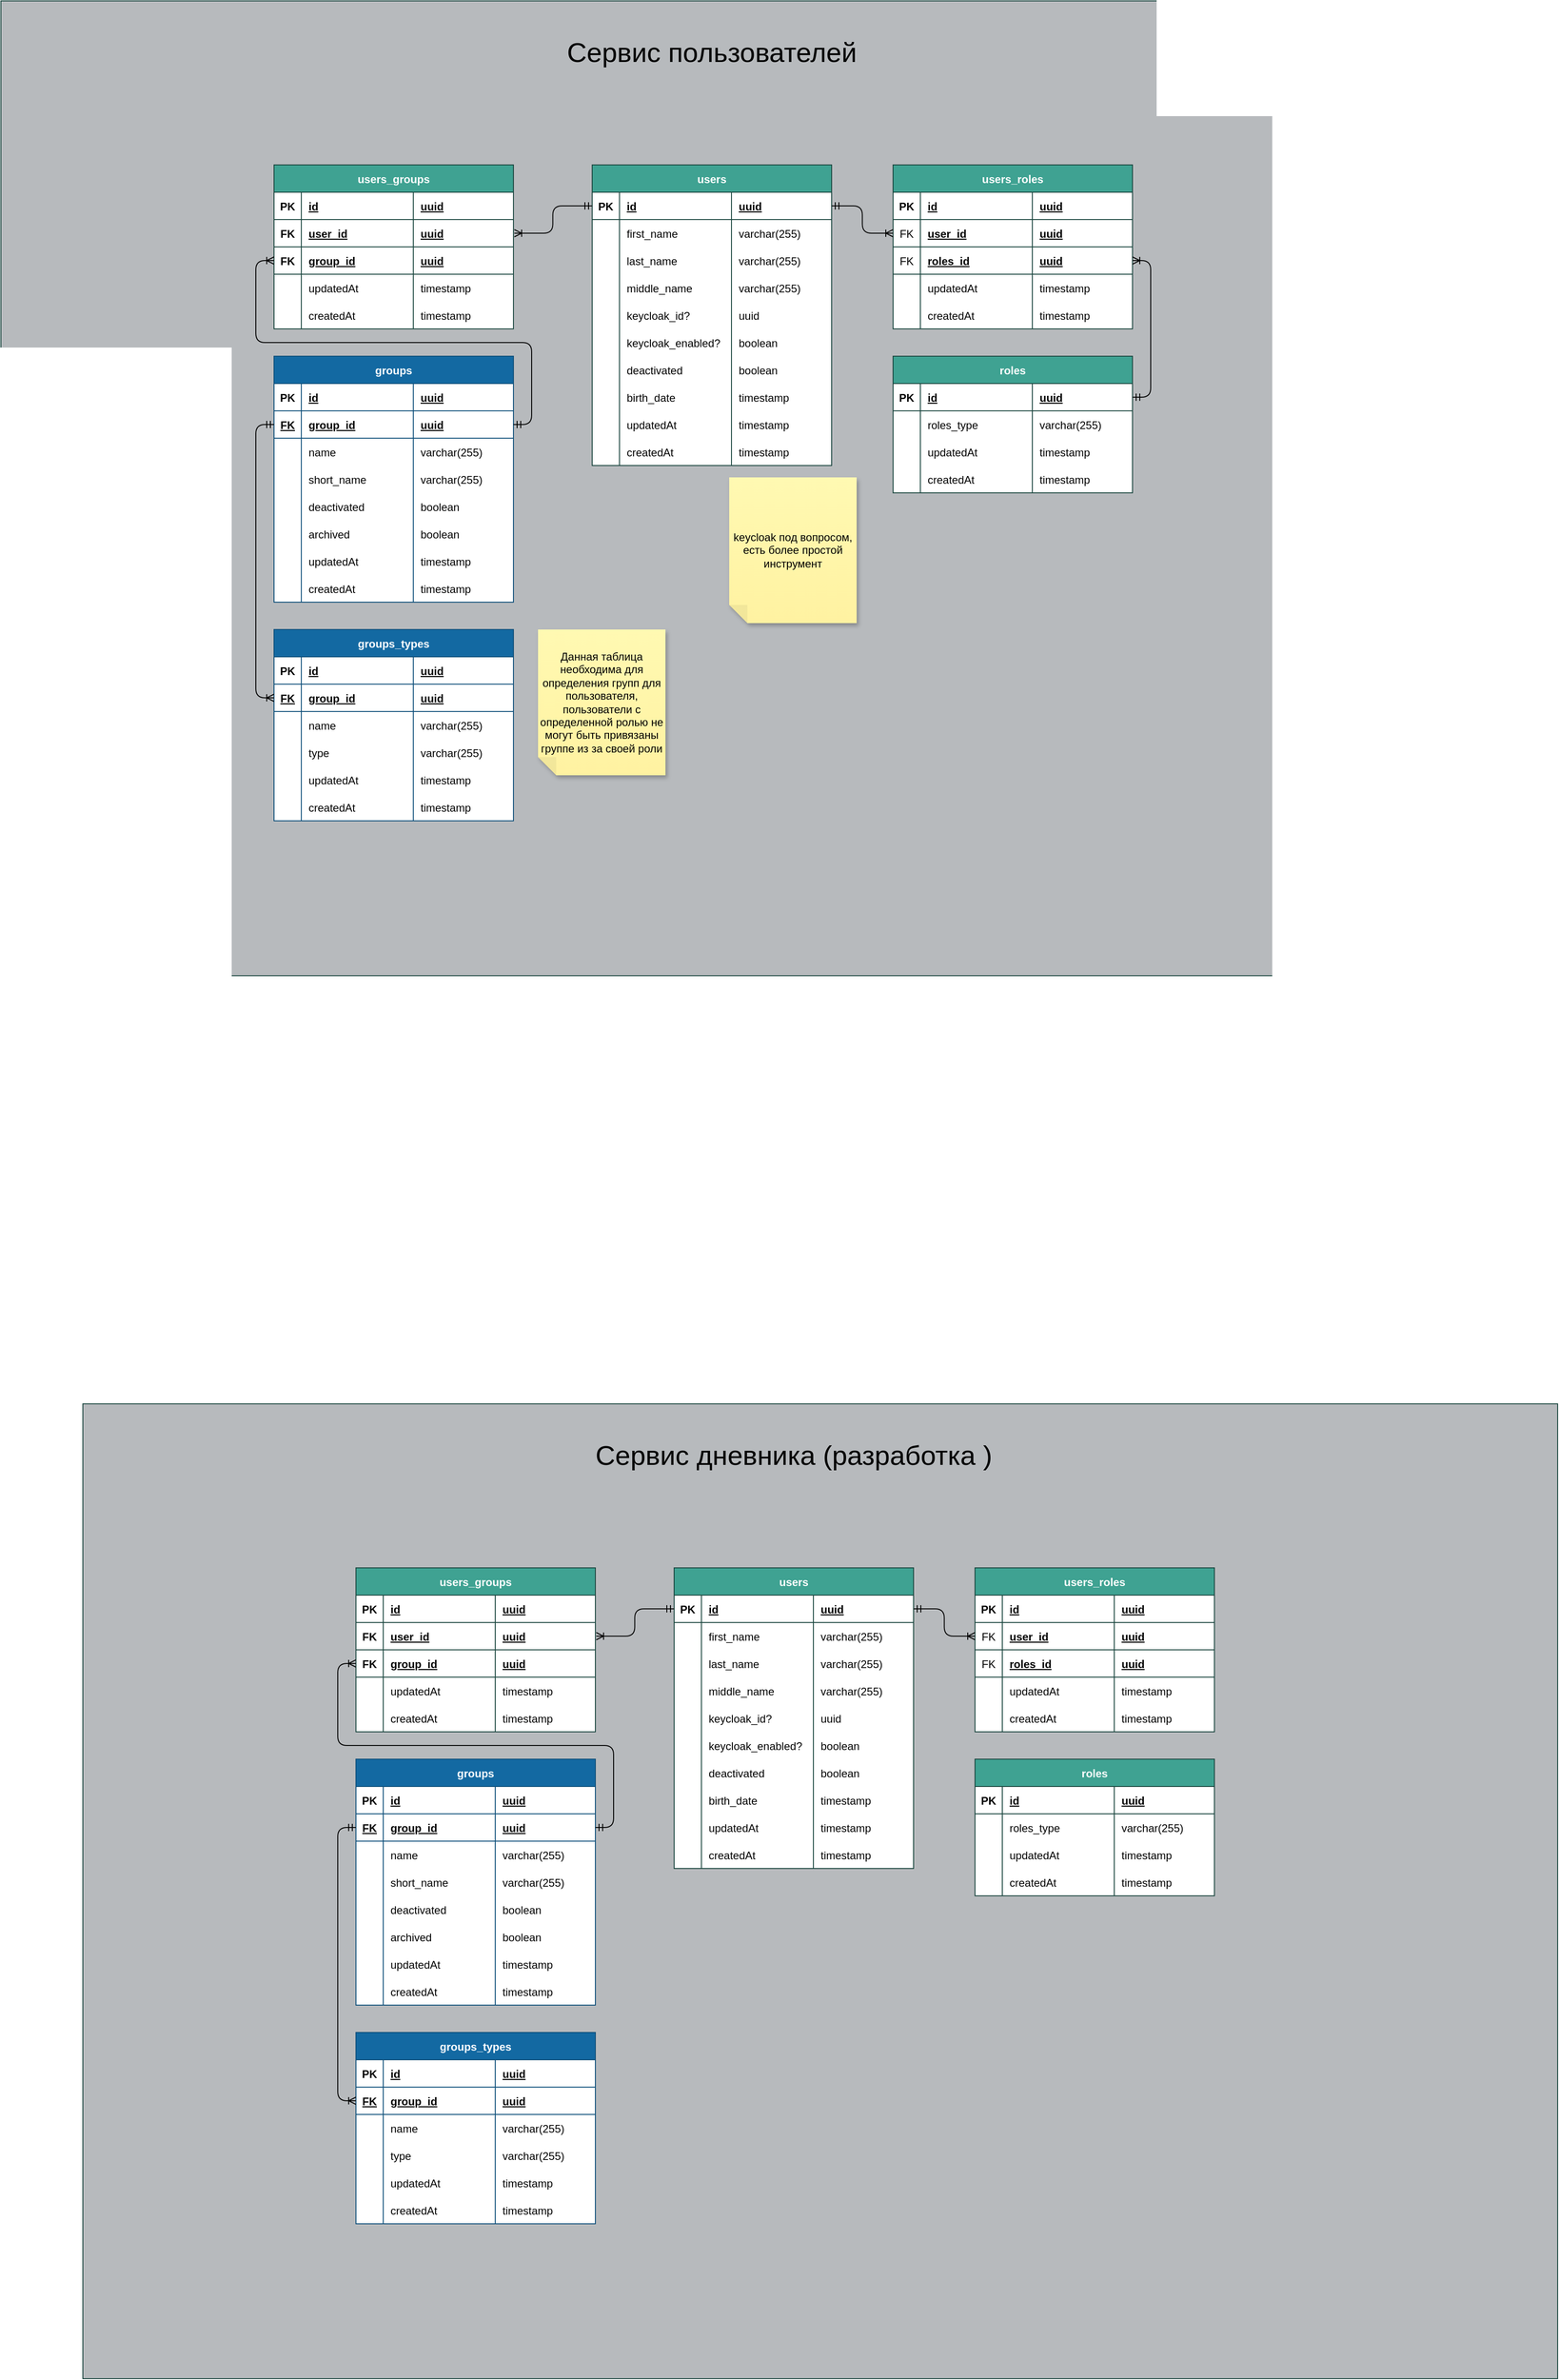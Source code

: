 <mxfile version="20.8.16" type="github">
  <diagram name="Схема базы данных" id="sNNG_rTBb9Sv7WH3giw5">
    <mxGraphModel dx="4510" dy="2183" grid="1" gridSize="10" guides="1" tooltips="1" connect="1" arrows="1" fold="1" page="1" pageScale="1" pageWidth="413" pageHeight="583" background="#ffffff" math="0" shadow="0">
      <root>
        <mxCell id="0" />
        <mxCell id="1" parent="0" />
        <mxCell id="tufFg8tONRUplMRt9rdd-1" value="" style="rounded=0;whiteSpace=wrap;html=1;strokeColor=#1c4740;fillColor=#B7BABD;glass=0;gradientColor=none;" vertex="1" parent="1">
          <mxGeometry x="-370" y="60" width="1620" height="1070" as="geometry" />
        </mxCell>
        <mxCell id="tufFg8tONRUplMRt9rdd-44" value="users" style="shape=table;startSize=30;container=1;collapsible=1;childLayout=tableLayout;fixedRows=1;rowLines=0;fontStyle=1;align=center;resizeLast=1;shadow=0;fontColor=#ffffff;strokeColor=#1C4740;fillColor=#3FA292;swimlaneFillColor=#FFFFFF;" vertex="1" parent="1">
          <mxGeometry x="279.5" y="240" width="263" height="330" as="geometry" />
        </mxCell>
        <mxCell id="tufFg8tONRUplMRt9rdd-45" value="" style="shape=partialRectangle;collapsible=0;dropTarget=0;pointerEvents=0;fillColor=none;top=0;left=0;bottom=1;right=0;points=[[0,0.5],[1,0.5]];portConstraint=eastwest;shadow=0;fontColor=#030303;strokeColor=#1C4740;" vertex="1" parent="tufFg8tONRUplMRt9rdd-44">
          <mxGeometry y="30" width="263" height="30" as="geometry" />
        </mxCell>
        <mxCell id="tufFg8tONRUplMRt9rdd-46" value="PK" style="shape=partialRectangle;connectable=0;fillColor=none;top=0;left=0;bottom=0;right=0;fontStyle=1;overflow=hidden;shadow=0;fontColor=#030303;strokeColor=#000000;" vertex="1" parent="tufFg8tONRUplMRt9rdd-45">
          <mxGeometry width="30" height="30" as="geometry">
            <mxRectangle width="30" height="30" as="alternateBounds" />
          </mxGeometry>
        </mxCell>
        <mxCell id="tufFg8tONRUplMRt9rdd-47" value="id" style="shape=partialRectangle;connectable=0;fillColor=none;top=0;left=0;bottom=0;right=0;align=left;spacingLeft=6;fontStyle=5;overflow=hidden;shadow=0;fontColor=#030303;strokeColor=#000000;" vertex="1" parent="tufFg8tONRUplMRt9rdd-45">
          <mxGeometry x="30" width="123" height="30" as="geometry">
            <mxRectangle width="123" height="30" as="alternateBounds" />
          </mxGeometry>
        </mxCell>
        <mxCell id="tufFg8tONRUplMRt9rdd-48" value="uuid" style="shape=partialRectangle;connectable=0;fillColor=none;top=0;left=0;bottom=0;right=0;align=left;spacingLeft=6;fontStyle=5;overflow=hidden;shadow=0;fontColor=#030303;strokeColor=#000000;" vertex="1" parent="tufFg8tONRUplMRt9rdd-45">
          <mxGeometry x="153" width="110" height="30" as="geometry">
            <mxRectangle width="110" height="30" as="alternateBounds" />
          </mxGeometry>
        </mxCell>
        <mxCell id="tufFg8tONRUplMRt9rdd-49" style="shape=partialRectangle;collapsible=0;dropTarget=0;pointerEvents=0;fillColor=none;top=0;left=0;bottom=0;right=0;points=[[0,0.5],[1,0.5]];portConstraint=eastwest;shadow=0;fontColor=#030303;strokeColor=#1c4740;" vertex="1" parent="tufFg8tONRUplMRt9rdd-44">
          <mxGeometry y="60" width="263" height="30" as="geometry" />
        </mxCell>
        <mxCell id="tufFg8tONRUplMRt9rdd-50" value="" style="shape=partialRectangle;connectable=0;fillColor=none;top=0;left=0;bottom=0;right=0;editable=1;overflow=hidden;shadow=0;fontColor=#030303;strokeColor=#000000;" vertex="1" parent="tufFg8tONRUplMRt9rdd-49">
          <mxGeometry width="30" height="30" as="geometry">
            <mxRectangle width="30" height="30" as="alternateBounds" />
          </mxGeometry>
        </mxCell>
        <mxCell id="tufFg8tONRUplMRt9rdd-51" value="first_name" style="shape=partialRectangle;connectable=0;fillColor=none;top=0;left=0;bottom=0;right=0;align=left;spacingLeft=6;overflow=hidden;shadow=0;fontColor=#030303;strokeColor=#000000;" vertex="1" parent="tufFg8tONRUplMRt9rdd-49">
          <mxGeometry x="30" width="123" height="30" as="geometry">
            <mxRectangle width="123" height="30" as="alternateBounds" />
          </mxGeometry>
        </mxCell>
        <mxCell id="tufFg8tONRUplMRt9rdd-52" value="varchar(255)" style="shape=partialRectangle;connectable=0;fillColor=none;top=0;left=0;bottom=0;right=0;align=left;spacingLeft=6;overflow=hidden;shadow=0;fontColor=#030303;strokeColor=#000000;" vertex="1" parent="tufFg8tONRUplMRt9rdd-49">
          <mxGeometry x="153" width="110" height="30" as="geometry">
            <mxRectangle width="110" height="30" as="alternateBounds" />
          </mxGeometry>
        </mxCell>
        <mxCell id="tufFg8tONRUplMRt9rdd-97" style="shape=partialRectangle;collapsible=0;dropTarget=0;pointerEvents=0;fillColor=none;top=0;left=0;bottom=0;right=0;points=[[0,0.5],[1,0.5]];portConstraint=eastwest;shadow=0;fontColor=#030303;strokeColor=#000000;" vertex="1" parent="tufFg8tONRUplMRt9rdd-44">
          <mxGeometry y="90" width="263" height="30" as="geometry" />
        </mxCell>
        <mxCell id="tufFg8tONRUplMRt9rdd-98" value="" style="shape=partialRectangle;connectable=0;fillColor=none;top=0;left=0;bottom=0;right=0;editable=1;overflow=hidden;shadow=0;fontColor=#030303;strokeColor=#000000;" vertex="1" parent="tufFg8tONRUplMRt9rdd-97">
          <mxGeometry width="30" height="30" as="geometry">
            <mxRectangle width="30" height="30" as="alternateBounds" />
          </mxGeometry>
        </mxCell>
        <mxCell id="tufFg8tONRUplMRt9rdd-99" value="last_name" style="shape=partialRectangle;connectable=0;fillColor=none;top=0;left=0;bottom=0;right=0;align=left;spacingLeft=6;overflow=hidden;shadow=0;fontColor=#030303;strokeColor=#000000;" vertex="1" parent="tufFg8tONRUplMRt9rdd-97">
          <mxGeometry x="30" width="123" height="30" as="geometry">
            <mxRectangle width="123" height="30" as="alternateBounds" />
          </mxGeometry>
        </mxCell>
        <mxCell id="tufFg8tONRUplMRt9rdd-100" value="varchar(255)" style="shape=partialRectangle;connectable=0;fillColor=none;top=0;left=0;bottom=0;right=0;align=left;spacingLeft=6;overflow=hidden;shadow=0;fontColor=#030303;strokeColor=#000000;" vertex="1" parent="tufFg8tONRUplMRt9rdd-97">
          <mxGeometry x="153" width="110" height="30" as="geometry">
            <mxRectangle width="110" height="30" as="alternateBounds" />
          </mxGeometry>
        </mxCell>
        <mxCell id="tufFg8tONRUplMRt9rdd-101" style="shape=partialRectangle;collapsible=0;dropTarget=0;pointerEvents=0;fillColor=none;top=0;left=0;bottom=0;right=0;points=[[0,0.5],[1,0.5]];portConstraint=eastwest;shadow=0;fontColor=#030303;strokeColor=#000000;" vertex="1" parent="tufFg8tONRUplMRt9rdd-44">
          <mxGeometry y="120" width="263" height="30" as="geometry" />
        </mxCell>
        <mxCell id="tufFg8tONRUplMRt9rdd-102" value="" style="shape=partialRectangle;connectable=0;fillColor=none;top=0;left=0;bottom=0;right=0;editable=1;overflow=hidden;shadow=0;fontColor=#030303;strokeColor=#000000;" vertex="1" parent="tufFg8tONRUplMRt9rdd-101">
          <mxGeometry width="30" height="30" as="geometry">
            <mxRectangle width="30" height="30" as="alternateBounds" />
          </mxGeometry>
        </mxCell>
        <mxCell id="tufFg8tONRUplMRt9rdd-103" value="middle_name" style="shape=partialRectangle;connectable=0;fillColor=none;top=0;left=0;bottom=0;right=0;align=left;spacingLeft=6;overflow=hidden;shadow=0;fontColor=#030303;strokeColor=#000000;" vertex="1" parent="tufFg8tONRUplMRt9rdd-101">
          <mxGeometry x="30" width="123" height="30" as="geometry">
            <mxRectangle width="123" height="30" as="alternateBounds" />
          </mxGeometry>
        </mxCell>
        <mxCell id="tufFg8tONRUplMRt9rdd-104" value="varchar(255)" style="shape=partialRectangle;connectable=0;fillColor=none;top=0;left=0;bottom=0;right=0;align=left;spacingLeft=6;overflow=hidden;shadow=0;fontColor=#030303;strokeColor=#000000;" vertex="1" parent="tufFg8tONRUplMRt9rdd-101">
          <mxGeometry x="153" width="110" height="30" as="geometry">
            <mxRectangle width="110" height="30" as="alternateBounds" />
          </mxGeometry>
        </mxCell>
        <mxCell id="tufFg8tONRUplMRt9rdd-105" style="shape=partialRectangle;collapsible=0;dropTarget=0;pointerEvents=0;fillColor=none;top=0;left=0;bottom=0;right=0;points=[[0,0.5],[1,0.5]];portConstraint=eastwest;shadow=0;fontColor=#030303;strokeColor=#000000;" vertex="1" parent="tufFg8tONRUplMRt9rdd-44">
          <mxGeometry y="150" width="263" height="30" as="geometry" />
        </mxCell>
        <mxCell id="tufFg8tONRUplMRt9rdd-106" value="" style="shape=partialRectangle;connectable=0;fillColor=none;top=0;left=0;bottom=0;right=0;editable=1;overflow=hidden;shadow=0;fontColor=#030303;strokeColor=#000000;" vertex="1" parent="tufFg8tONRUplMRt9rdd-105">
          <mxGeometry width="30" height="30" as="geometry">
            <mxRectangle width="30" height="30" as="alternateBounds" />
          </mxGeometry>
        </mxCell>
        <mxCell id="tufFg8tONRUplMRt9rdd-107" value="keycloak_id?" style="shape=partialRectangle;connectable=0;fillColor=none;top=0;left=0;bottom=0;right=0;align=left;spacingLeft=6;overflow=hidden;shadow=0;fontColor=#030303;strokeColor=#000000;" vertex="1" parent="tufFg8tONRUplMRt9rdd-105">
          <mxGeometry x="30" width="123" height="30" as="geometry">
            <mxRectangle width="123" height="30" as="alternateBounds" />
          </mxGeometry>
        </mxCell>
        <mxCell id="tufFg8tONRUplMRt9rdd-108" value="uuid" style="shape=partialRectangle;connectable=0;fillColor=none;top=0;left=0;bottom=0;right=0;align=left;spacingLeft=6;overflow=hidden;shadow=0;fontColor=#030303;strokeColor=#000000;" vertex="1" parent="tufFg8tONRUplMRt9rdd-105">
          <mxGeometry x="153" width="110" height="30" as="geometry">
            <mxRectangle width="110" height="30" as="alternateBounds" />
          </mxGeometry>
        </mxCell>
        <mxCell id="tufFg8tONRUplMRt9rdd-109" style="shape=partialRectangle;collapsible=0;dropTarget=0;pointerEvents=0;fillColor=none;top=0;left=0;bottom=0;right=0;points=[[0,0.5],[1,0.5]];portConstraint=eastwest;shadow=0;fontColor=#030303;strokeColor=#000000;" vertex="1" parent="tufFg8tONRUplMRt9rdd-44">
          <mxGeometry y="180" width="263" height="30" as="geometry" />
        </mxCell>
        <mxCell id="tufFg8tONRUplMRt9rdd-110" value="" style="shape=partialRectangle;connectable=0;fillColor=none;top=0;left=0;bottom=0;right=0;editable=1;overflow=hidden;shadow=0;fontColor=#030303;strokeColor=#000000;" vertex="1" parent="tufFg8tONRUplMRt9rdd-109">
          <mxGeometry width="30" height="30" as="geometry">
            <mxRectangle width="30" height="30" as="alternateBounds" />
          </mxGeometry>
        </mxCell>
        <mxCell id="tufFg8tONRUplMRt9rdd-111" value="keycloak_enabled?" style="shape=partialRectangle;connectable=0;fillColor=none;top=0;left=0;bottom=0;right=0;align=left;spacingLeft=6;overflow=hidden;shadow=0;fontColor=#030303;strokeColor=#000000;" vertex="1" parent="tufFg8tONRUplMRt9rdd-109">
          <mxGeometry x="30" width="123" height="30" as="geometry">
            <mxRectangle width="123" height="30" as="alternateBounds" />
          </mxGeometry>
        </mxCell>
        <mxCell id="tufFg8tONRUplMRt9rdd-112" value="boolean" style="shape=partialRectangle;connectable=0;fillColor=none;top=0;left=0;bottom=0;right=0;align=left;spacingLeft=6;overflow=hidden;shadow=0;fontColor=#030303;strokeColor=#000000;" vertex="1" parent="tufFg8tONRUplMRt9rdd-109">
          <mxGeometry x="153" width="110" height="30" as="geometry">
            <mxRectangle width="110" height="30" as="alternateBounds" />
          </mxGeometry>
        </mxCell>
        <mxCell id="tufFg8tONRUplMRt9rdd-113" style="shape=partialRectangle;collapsible=0;dropTarget=0;pointerEvents=0;fillColor=none;top=0;left=0;bottom=0;right=0;points=[[0,0.5],[1,0.5]];portConstraint=eastwest;shadow=0;fontColor=#030303;strokeColor=#000000;" vertex="1" parent="tufFg8tONRUplMRt9rdd-44">
          <mxGeometry y="210" width="263" height="30" as="geometry" />
        </mxCell>
        <mxCell id="tufFg8tONRUplMRt9rdd-114" value="" style="shape=partialRectangle;connectable=0;fillColor=none;top=0;left=0;bottom=0;right=0;editable=1;overflow=hidden;shadow=0;fontColor=#030303;strokeColor=#000000;" vertex="1" parent="tufFg8tONRUplMRt9rdd-113">
          <mxGeometry width="30" height="30" as="geometry">
            <mxRectangle width="30" height="30" as="alternateBounds" />
          </mxGeometry>
        </mxCell>
        <mxCell id="tufFg8tONRUplMRt9rdd-115" value="deactivated" style="shape=partialRectangle;connectable=0;fillColor=none;top=0;left=0;bottom=0;right=0;align=left;spacingLeft=6;overflow=hidden;shadow=0;fontColor=#030303;strokeColor=#000000;" vertex="1" parent="tufFg8tONRUplMRt9rdd-113">
          <mxGeometry x="30" width="123" height="30" as="geometry">
            <mxRectangle width="123" height="30" as="alternateBounds" />
          </mxGeometry>
        </mxCell>
        <mxCell id="tufFg8tONRUplMRt9rdd-116" value="boolean" style="shape=partialRectangle;connectable=0;fillColor=none;top=0;left=0;bottom=0;right=0;align=left;spacingLeft=6;overflow=hidden;shadow=0;fontColor=#030303;strokeColor=#000000;" vertex="1" parent="tufFg8tONRUplMRt9rdd-113">
          <mxGeometry x="153" width="110" height="30" as="geometry">
            <mxRectangle width="110" height="30" as="alternateBounds" />
          </mxGeometry>
        </mxCell>
        <mxCell id="tufFg8tONRUplMRt9rdd-117" style="shape=partialRectangle;collapsible=0;dropTarget=0;pointerEvents=0;fillColor=none;top=0;left=0;bottom=0;right=0;points=[[0,0.5],[1,0.5]];portConstraint=eastwest;shadow=0;fontColor=#030303;strokeColor=#000000;" vertex="1" parent="tufFg8tONRUplMRt9rdd-44">
          <mxGeometry y="240" width="263" height="30" as="geometry" />
        </mxCell>
        <mxCell id="tufFg8tONRUplMRt9rdd-118" value="" style="shape=partialRectangle;connectable=0;fillColor=none;top=0;left=0;bottom=0;right=0;editable=1;overflow=hidden;shadow=0;fontColor=#030303;strokeColor=#000000;" vertex="1" parent="tufFg8tONRUplMRt9rdd-117">
          <mxGeometry width="30" height="30" as="geometry">
            <mxRectangle width="30" height="30" as="alternateBounds" />
          </mxGeometry>
        </mxCell>
        <mxCell id="tufFg8tONRUplMRt9rdd-119" value="birth_date" style="shape=partialRectangle;connectable=0;fillColor=none;top=0;left=0;bottom=0;right=0;align=left;spacingLeft=6;overflow=hidden;shadow=0;fontColor=#030303;strokeColor=#000000;" vertex="1" parent="tufFg8tONRUplMRt9rdd-117">
          <mxGeometry x="30" width="123" height="30" as="geometry">
            <mxRectangle width="123" height="30" as="alternateBounds" />
          </mxGeometry>
        </mxCell>
        <mxCell id="tufFg8tONRUplMRt9rdd-120" value="timestamp" style="shape=partialRectangle;connectable=0;fillColor=none;top=0;left=0;bottom=0;right=0;align=left;spacingLeft=6;overflow=hidden;shadow=0;fontColor=#030303;strokeColor=#000000;" vertex="1" parent="tufFg8tONRUplMRt9rdd-117">
          <mxGeometry x="153" width="110" height="30" as="geometry">
            <mxRectangle width="110" height="30" as="alternateBounds" />
          </mxGeometry>
        </mxCell>
        <mxCell id="tufFg8tONRUplMRt9rdd-89" value="" style="shape=partialRectangle;collapsible=0;dropTarget=0;pointerEvents=0;fillColor=none;top=0;left=0;bottom=0;right=0;points=[[0,0.5],[1,0.5]];portConstraint=eastwest;shadow=0;fontColor=#030303;strokeColor=#000000;" vertex="1" parent="tufFg8tONRUplMRt9rdd-44">
          <mxGeometry y="270" width="263" height="30" as="geometry" />
        </mxCell>
        <mxCell id="tufFg8tONRUplMRt9rdd-90" value="" style="shape=partialRectangle;connectable=0;fillColor=none;top=0;left=0;bottom=0;right=0;editable=1;overflow=hidden;shadow=0;fontColor=#030303;strokeColor=#000000;" vertex="1" parent="tufFg8tONRUplMRt9rdd-89">
          <mxGeometry width="30" height="30" as="geometry">
            <mxRectangle width="30" height="30" as="alternateBounds" />
          </mxGeometry>
        </mxCell>
        <mxCell id="tufFg8tONRUplMRt9rdd-91" value="updatedAt" style="shape=partialRectangle;connectable=0;fillColor=none;top=0;left=0;bottom=0;right=0;align=left;spacingLeft=6;overflow=hidden;shadow=0;fontColor=#030303;strokeColor=#000000;" vertex="1" parent="tufFg8tONRUplMRt9rdd-89">
          <mxGeometry x="30" width="123" height="30" as="geometry">
            <mxRectangle width="123" height="30" as="alternateBounds" />
          </mxGeometry>
        </mxCell>
        <mxCell id="tufFg8tONRUplMRt9rdd-92" value="timestamp" style="shape=partialRectangle;connectable=0;fillColor=none;top=0;left=0;bottom=0;right=0;align=left;spacingLeft=6;overflow=hidden;shadow=0;fontColor=#030303;strokeColor=#000000;" vertex="1" parent="tufFg8tONRUplMRt9rdd-89">
          <mxGeometry x="153" width="110" height="30" as="geometry">
            <mxRectangle width="110" height="30" as="alternateBounds" />
          </mxGeometry>
        </mxCell>
        <mxCell id="tufFg8tONRUplMRt9rdd-93" style="shape=partialRectangle;collapsible=0;dropTarget=0;pointerEvents=0;fillColor=none;top=0;left=0;bottom=0;right=0;points=[[0,0.5],[1,0.5]];portConstraint=eastwest;shadow=0;fontColor=#030303;strokeColor=#000000;" vertex="1" parent="tufFg8tONRUplMRt9rdd-44">
          <mxGeometry y="300" width="263" height="30" as="geometry" />
        </mxCell>
        <mxCell id="tufFg8tONRUplMRt9rdd-94" style="shape=partialRectangle;connectable=0;fillColor=none;top=0;left=0;bottom=0;right=0;editable=1;overflow=hidden;shadow=0;fontColor=#030303;strokeColor=#000000;" vertex="1" parent="tufFg8tONRUplMRt9rdd-93">
          <mxGeometry width="30" height="30" as="geometry">
            <mxRectangle width="30" height="30" as="alternateBounds" />
          </mxGeometry>
        </mxCell>
        <mxCell id="tufFg8tONRUplMRt9rdd-95" value="createdAt" style="shape=partialRectangle;connectable=0;fillColor=none;top=0;left=0;bottom=0;right=0;align=left;spacingLeft=6;overflow=hidden;shadow=0;fontColor=#030303;strokeColor=#000000;" vertex="1" parent="tufFg8tONRUplMRt9rdd-93">
          <mxGeometry x="30" width="123" height="30" as="geometry">
            <mxRectangle width="123" height="30" as="alternateBounds" />
          </mxGeometry>
        </mxCell>
        <mxCell id="tufFg8tONRUplMRt9rdd-96" value="timestamp" style="shape=partialRectangle;connectable=0;fillColor=none;top=0;left=0;bottom=0;right=0;align=left;spacingLeft=6;overflow=hidden;shadow=0;fontColor=#030303;strokeColor=#000000;" vertex="1" parent="tufFg8tONRUplMRt9rdd-93">
          <mxGeometry x="153" width="110" height="30" as="geometry">
            <mxRectangle width="110" height="30" as="alternateBounds" />
          </mxGeometry>
        </mxCell>
        <mxCell id="tufFg8tONRUplMRt9rdd-127" value="Сервис пользователей" style="text;html=1;strokeColor=none;fillColor=none;align=center;verticalAlign=middle;whiteSpace=wrap;rounded=0;shadow=0;fontColor=#030303;strokeWidth=5;spacing=7;spacingTop=1;fontSize=30;" vertex="1" parent="1">
          <mxGeometry x="121" y="100" width="580" height="30" as="geometry" />
        </mxCell>
        <mxCell id="tufFg8tONRUplMRt9rdd-128" value="users_roles" style="shape=table;startSize=30;container=1;collapsible=1;childLayout=tableLayout;fixedRows=1;rowLines=0;fontStyle=1;align=center;resizeLast=1;shadow=0;fontColor=#ffffff;strokeColor=#1C4740;fillColor=#3FA292;swimlaneFillColor=#FFFFFF;" vertex="1" parent="1">
          <mxGeometry x="610" y="240" width="263" height="180" as="geometry" />
        </mxCell>
        <mxCell id="tufFg8tONRUplMRt9rdd-129" value="" style="shape=partialRectangle;collapsible=0;dropTarget=0;pointerEvents=0;fillColor=none;top=0;left=0;bottom=1;right=0;points=[[0,0.5],[1,0.5]];portConstraint=eastwest;shadow=0;fontColor=#030303;strokeColor=#1C4740;" vertex="1" parent="tufFg8tONRUplMRt9rdd-128">
          <mxGeometry y="30" width="263" height="30" as="geometry" />
        </mxCell>
        <mxCell id="tufFg8tONRUplMRt9rdd-130" value="PK" style="shape=partialRectangle;connectable=0;fillColor=none;top=0;left=0;bottom=0;right=0;fontStyle=1;overflow=hidden;shadow=0;fontColor=#030303;strokeColor=#000000;" vertex="1" parent="tufFg8tONRUplMRt9rdd-129">
          <mxGeometry width="30" height="30" as="geometry">
            <mxRectangle width="30" height="30" as="alternateBounds" />
          </mxGeometry>
        </mxCell>
        <mxCell id="tufFg8tONRUplMRt9rdd-131" value="id" style="shape=partialRectangle;connectable=0;fillColor=none;top=0;left=0;bottom=0;right=0;align=left;spacingLeft=6;fontStyle=5;overflow=hidden;shadow=0;fontColor=#030303;strokeColor=#000000;" vertex="1" parent="tufFg8tONRUplMRt9rdd-129">
          <mxGeometry x="30" width="123" height="30" as="geometry">
            <mxRectangle width="123" height="30" as="alternateBounds" />
          </mxGeometry>
        </mxCell>
        <mxCell id="tufFg8tONRUplMRt9rdd-132" value="uuid" style="shape=partialRectangle;connectable=0;fillColor=none;top=0;left=0;bottom=0;right=0;align=left;spacingLeft=6;fontStyle=5;overflow=hidden;shadow=0;fontColor=#030303;strokeColor=#000000;" vertex="1" parent="tufFg8tONRUplMRt9rdd-129">
          <mxGeometry x="153" width="110" height="30" as="geometry">
            <mxRectangle width="110" height="30" as="alternateBounds" />
          </mxGeometry>
        </mxCell>
        <mxCell id="tufFg8tONRUplMRt9rdd-133" style="shape=partialRectangle;collapsible=0;dropTarget=0;pointerEvents=0;fillColor=none;top=0;left=0;bottom=1;right=0;points=[[0,0.5],[1,0.5]];portConstraint=eastwest;shadow=0;fontColor=#030303;strokeColor=#1c4740;" vertex="1" parent="tufFg8tONRUplMRt9rdd-128">
          <mxGeometry y="60" width="263" height="30" as="geometry" />
        </mxCell>
        <mxCell id="tufFg8tONRUplMRt9rdd-134" value="FK" style="shape=partialRectangle;connectable=0;fillColor=none;top=0;left=0;bottom=0;right=0;editable=1;overflow=hidden;shadow=0;fontColor=#030303;strokeColor=#000000;" vertex="1" parent="tufFg8tONRUplMRt9rdd-133">
          <mxGeometry width="30" height="30" as="geometry">
            <mxRectangle width="30" height="30" as="alternateBounds" />
          </mxGeometry>
        </mxCell>
        <mxCell id="tufFg8tONRUplMRt9rdd-135" value="user_id" style="shape=partialRectangle;connectable=0;fillColor=none;top=0;left=0;bottom=0;right=0;align=left;spacingLeft=6;overflow=hidden;shadow=0;fontColor=#030303;strokeColor=#000000;fontStyle=5" vertex="1" parent="tufFg8tONRUplMRt9rdd-133">
          <mxGeometry x="30" width="123" height="30" as="geometry">
            <mxRectangle width="123" height="30" as="alternateBounds" />
          </mxGeometry>
        </mxCell>
        <mxCell id="tufFg8tONRUplMRt9rdd-136" value="uuid" style="shape=partialRectangle;connectable=0;fillColor=none;top=0;left=0;bottom=0;right=0;align=left;spacingLeft=6;overflow=hidden;shadow=0;fontColor=#030303;strokeColor=#000000;fontStyle=5" vertex="1" parent="tufFg8tONRUplMRt9rdd-133">
          <mxGeometry x="153" width="110" height="30" as="geometry">
            <mxRectangle width="110" height="30" as="alternateBounds" />
          </mxGeometry>
        </mxCell>
        <mxCell id="tufFg8tONRUplMRt9rdd-137" style="shape=partialRectangle;collapsible=0;dropTarget=0;pointerEvents=0;fillColor=none;top=0;left=0;bottom=1;right=0;points=[[0,0.5],[1,0.5]];portConstraint=eastwest;shadow=0;fontColor=#030303;strokeColor=#1C4740;" vertex="1" parent="tufFg8tONRUplMRt9rdd-128">
          <mxGeometry y="90" width="263" height="30" as="geometry" />
        </mxCell>
        <mxCell id="tufFg8tONRUplMRt9rdd-138" value="FK" style="shape=partialRectangle;connectable=0;fillColor=none;top=0;left=0;bottom=0;right=0;editable=1;overflow=hidden;shadow=0;fontColor=#030303;strokeColor=#000000;" vertex="1" parent="tufFg8tONRUplMRt9rdd-137">
          <mxGeometry width="30" height="30" as="geometry">
            <mxRectangle width="30" height="30" as="alternateBounds" />
          </mxGeometry>
        </mxCell>
        <mxCell id="tufFg8tONRUplMRt9rdd-139" value="roles_id" style="shape=partialRectangle;connectable=0;fillColor=none;top=0;left=0;bottom=0;right=0;align=left;spacingLeft=6;overflow=hidden;shadow=0;fontColor=#030303;strokeColor=#000000;fontStyle=5" vertex="1" parent="tufFg8tONRUplMRt9rdd-137">
          <mxGeometry x="30" width="123" height="30" as="geometry">
            <mxRectangle width="123" height="30" as="alternateBounds" />
          </mxGeometry>
        </mxCell>
        <mxCell id="tufFg8tONRUplMRt9rdd-140" value="uuid" style="shape=partialRectangle;connectable=0;fillColor=none;top=0;left=0;bottom=0;right=0;align=left;spacingLeft=6;overflow=hidden;shadow=0;fontColor=#030303;strokeColor=#000000;fontStyle=5" vertex="1" parent="tufFg8tONRUplMRt9rdd-137">
          <mxGeometry x="153" width="110" height="30" as="geometry">
            <mxRectangle width="110" height="30" as="alternateBounds" />
          </mxGeometry>
        </mxCell>
        <mxCell id="tufFg8tONRUplMRt9rdd-161" value="" style="shape=partialRectangle;collapsible=0;dropTarget=0;pointerEvents=0;fillColor=none;top=0;left=0;bottom=0;right=0;points=[[0,0.5],[1,0.5]];portConstraint=eastwest;shadow=0;fontColor=#030303;strokeColor=#000000;" vertex="1" parent="tufFg8tONRUplMRt9rdd-128">
          <mxGeometry y="120" width="263" height="30" as="geometry" />
        </mxCell>
        <mxCell id="tufFg8tONRUplMRt9rdd-162" value="" style="shape=partialRectangle;connectable=0;fillColor=none;top=0;left=0;bottom=0;right=0;editable=1;overflow=hidden;shadow=0;fontColor=#030303;strokeColor=#000000;" vertex="1" parent="tufFg8tONRUplMRt9rdd-161">
          <mxGeometry width="30" height="30" as="geometry">
            <mxRectangle width="30" height="30" as="alternateBounds" />
          </mxGeometry>
        </mxCell>
        <mxCell id="tufFg8tONRUplMRt9rdd-163" value="updatedAt" style="shape=partialRectangle;connectable=0;fillColor=none;top=0;left=0;bottom=0;right=0;align=left;spacingLeft=6;overflow=hidden;shadow=0;fontColor=#030303;strokeColor=#000000;" vertex="1" parent="tufFg8tONRUplMRt9rdd-161">
          <mxGeometry x="30" width="123" height="30" as="geometry">
            <mxRectangle width="123" height="30" as="alternateBounds" />
          </mxGeometry>
        </mxCell>
        <mxCell id="tufFg8tONRUplMRt9rdd-164" value="timestamp" style="shape=partialRectangle;connectable=0;fillColor=none;top=0;left=0;bottom=0;right=0;align=left;spacingLeft=6;overflow=hidden;shadow=0;fontColor=#030303;strokeColor=#000000;" vertex="1" parent="tufFg8tONRUplMRt9rdd-161">
          <mxGeometry x="153" width="110" height="30" as="geometry">
            <mxRectangle width="110" height="30" as="alternateBounds" />
          </mxGeometry>
        </mxCell>
        <mxCell id="tufFg8tONRUplMRt9rdd-165" style="shape=partialRectangle;collapsible=0;dropTarget=0;pointerEvents=0;fillColor=none;top=0;left=0;bottom=0;right=0;points=[[0,0.5],[1,0.5]];portConstraint=eastwest;shadow=0;fontColor=#030303;strokeColor=#000000;" vertex="1" parent="tufFg8tONRUplMRt9rdd-128">
          <mxGeometry y="150" width="263" height="30" as="geometry" />
        </mxCell>
        <mxCell id="tufFg8tONRUplMRt9rdd-166" style="shape=partialRectangle;connectable=0;fillColor=none;top=0;left=0;bottom=0;right=0;editable=1;overflow=hidden;shadow=0;fontColor=#030303;strokeColor=#000000;" vertex="1" parent="tufFg8tONRUplMRt9rdd-165">
          <mxGeometry width="30" height="30" as="geometry">
            <mxRectangle width="30" height="30" as="alternateBounds" />
          </mxGeometry>
        </mxCell>
        <mxCell id="tufFg8tONRUplMRt9rdd-167" value="createdAt" style="shape=partialRectangle;connectable=0;fillColor=none;top=0;left=0;bottom=0;right=0;align=left;spacingLeft=6;overflow=hidden;shadow=0;fontColor=#030303;strokeColor=#000000;" vertex="1" parent="tufFg8tONRUplMRt9rdd-165">
          <mxGeometry x="30" width="123" height="30" as="geometry">
            <mxRectangle width="123" height="30" as="alternateBounds" />
          </mxGeometry>
        </mxCell>
        <mxCell id="tufFg8tONRUplMRt9rdd-168" value="timestamp" style="shape=partialRectangle;connectable=0;fillColor=none;top=0;left=0;bottom=0;right=0;align=left;spacingLeft=6;overflow=hidden;shadow=0;fontColor=#030303;strokeColor=#000000;" vertex="1" parent="tufFg8tONRUplMRt9rdd-165">
          <mxGeometry x="153" width="110" height="30" as="geometry">
            <mxRectangle width="110" height="30" as="alternateBounds" />
          </mxGeometry>
        </mxCell>
        <mxCell id="tufFg8tONRUplMRt9rdd-169" value="roles" style="shape=table;startSize=30;container=1;collapsible=1;childLayout=tableLayout;fixedRows=1;rowLines=0;fontStyle=1;align=center;resizeLast=1;shadow=0;fontColor=#ffffff;strokeColor=#1C4740;fillColor=#3FA292;swimlaneFillColor=#FFFFFF;" vertex="1" parent="1">
          <mxGeometry x="610" y="450" width="263" height="150" as="geometry" />
        </mxCell>
        <mxCell id="tufFg8tONRUplMRt9rdd-170" value="" style="shape=partialRectangle;collapsible=0;dropTarget=0;pointerEvents=0;fillColor=none;top=0;left=0;bottom=1;right=0;points=[[0,0.5],[1,0.5]];portConstraint=eastwest;shadow=0;fontColor=#030303;strokeColor=#1C4740;" vertex="1" parent="tufFg8tONRUplMRt9rdd-169">
          <mxGeometry y="30" width="263" height="30" as="geometry" />
        </mxCell>
        <mxCell id="tufFg8tONRUplMRt9rdd-171" value="PK" style="shape=partialRectangle;connectable=0;fillColor=none;top=0;left=0;bottom=0;right=0;fontStyle=1;overflow=hidden;shadow=0;fontColor=#030303;strokeColor=#000000;" vertex="1" parent="tufFg8tONRUplMRt9rdd-170">
          <mxGeometry width="30" height="30" as="geometry">
            <mxRectangle width="30" height="30" as="alternateBounds" />
          </mxGeometry>
        </mxCell>
        <mxCell id="tufFg8tONRUplMRt9rdd-172" value="id" style="shape=partialRectangle;connectable=0;fillColor=none;top=0;left=0;bottom=0;right=0;align=left;spacingLeft=6;fontStyle=5;overflow=hidden;shadow=0;fontColor=#030303;strokeColor=#000000;" vertex="1" parent="tufFg8tONRUplMRt9rdd-170">
          <mxGeometry x="30" width="123" height="30" as="geometry">
            <mxRectangle width="123" height="30" as="alternateBounds" />
          </mxGeometry>
        </mxCell>
        <mxCell id="tufFg8tONRUplMRt9rdd-173" value="uuid" style="shape=partialRectangle;connectable=0;fillColor=none;top=0;left=0;bottom=0;right=0;align=left;spacingLeft=6;fontStyle=5;overflow=hidden;shadow=0;fontColor=#030303;strokeColor=#000000;" vertex="1" parent="tufFg8tONRUplMRt9rdd-170">
          <mxGeometry x="153" width="110" height="30" as="geometry">
            <mxRectangle width="110" height="30" as="alternateBounds" />
          </mxGeometry>
        </mxCell>
        <mxCell id="tufFg8tONRUplMRt9rdd-174" style="shape=partialRectangle;collapsible=0;dropTarget=0;pointerEvents=0;fillColor=none;top=0;left=0;bottom=0;right=0;points=[[0,0.5],[1,0.5]];portConstraint=eastwest;shadow=0;fontColor=#030303;strokeColor=#1c4740;" vertex="1" parent="tufFg8tONRUplMRt9rdd-169">
          <mxGeometry y="60" width="263" height="30" as="geometry" />
        </mxCell>
        <mxCell id="tufFg8tONRUplMRt9rdd-175" value="" style="shape=partialRectangle;connectable=0;fillColor=none;top=0;left=0;bottom=0;right=0;editable=1;overflow=hidden;shadow=0;fontColor=#030303;strokeColor=#000000;" vertex="1" parent="tufFg8tONRUplMRt9rdd-174">
          <mxGeometry width="30" height="30" as="geometry">
            <mxRectangle width="30" height="30" as="alternateBounds" />
          </mxGeometry>
        </mxCell>
        <mxCell id="tufFg8tONRUplMRt9rdd-176" value="roles_type" style="shape=partialRectangle;connectable=0;fillColor=none;top=0;left=0;bottom=0;right=0;align=left;spacingLeft=6;overflow=hidden;shadow=0;fontColor=#030303;strokeColor=#000000;" vertex="1" parent="tufFg8tONRUplMRt9rdd-174">
          <mxGeometry x="30" width="123" height="30" as="geometry">
            <mxRectangle width="123" height="30" as="alternateBounds" />
          </mxGeometry>
        </mxCell>
        <mxCell id="tufFg8tONRUplMRt9rdd-177" value="varchar(255)" style="shape=partialRectangle;connectable=0;fillColor=none;top=0;left=0;bottom=0;right=0;align=left;spacingLeft=6;overflow=hidden;shadow=0;fontColor=#030303;strokeColor=#000000;" vertex="1" parent="tufFg8tONRUplMRt9rdd-174">
          <mxGeometry x="153" width="110" height="30" as="geometry">
            <mxRectangle width="110" height="30" as="alternateBounds" />
          </mxGeometry>
        </mxCell>
        <mxCell id="tufFg8tONRUplMRt9rdd-182" value="" style="shape=partialRectangle;collapsible=0;dropTarget=0;pointerEvents=0;fillColor=none;top=0;left=0;bottom=0;right=0;points=[[0,0.5],[1,0.5]];portConstraint=eastwest;shadow=0;fontColor=#030303;strokeColor=#000000;" vertex="1" parent="tufFg8tONRUplMRt9rdd-169">
          <mxGeometry y="90" width="263" height="30" as="geometry" />
        </mxCell>
        <mxCell id="tufFg8tONRUplMRt9rdd-183" value="" style="shape=partialRectangle;connectable=0;fillColor=none;top=0;left=0;bottom=0;right=0;editable=1;overflow=hidden;shadow=0;fontColor=#030303;strokeColor=#000000;" vertex="1" parent="tufFg8tONRUplMRt9rdd-182">
          <mxGeometry width="30" height="30" as="geometry">
            <mxRectangle width="30" height="30" as="alternateBounds" />
          </mxGeometry>
        </mxCell>
        <mxCell id="tufFg8tONRUplMRt9rdd-184" value="updatedAt" style="shape=partialRectangle;connectable=0;fillColor=none;top=0;left=0;bottom=0;right=0;align=left;spacingLeft=6;overflow=hidden;shadow=0;fontColor=#030303;strokeColor=#000000;" vertex="1" parent="tufFg8tONRUplMRt9rdd-182">
          <mxGeometry x="30" width="123" height="30" as="geometry">
            <mxRectangle width="123" height="30" as="alternateBounds" />
          </mxGeometry>
        </mxCell>
        <mxCell id="tufFg8tONRUplMRt9rdd-185" value="timestamp" style="shape=partialRectangle;connectable=0;fillColor=none;top=0;left=0;bottom=0;right=0;align=left;spacingLeft=6;overflow=hidden;shadow=0;fontColor=#030303;strokeColor=#000000;" vertex="1" parent="tufFg8tONRUplMRt9rdd-182">
          <mxGeometry x="153" width="110" height="30" as="geometry">
            <mxRectangle width="110" height="30" as="alternateBounds" />
          </mxGeometry>
        </mxCell>
        <mxCell id="tufFg8tONRUplMRt9rdd-186" style="shape=partialRectangle;collapsible=0;dropTarget=0;pointerEvents=0;fillColor=none;top=0;left=0;bottom=0;right=0;points=[[0,0.5],[1,0.5]];portConstraint=eastwest;shadow=0;fontColor=#030303;strokeColor=#000000;" vertex="1" parent="tufFg8tONRUplMRt9rdd-169">
          <mxGeometry y="120" width="263" height="30" as="geometry" />
        </mxCell>
        <mxCell id="tufFg8tONRUplMRt9rdd-187" style="shape=partialRectangle;connectable=0;fillColor=none;top=0;left=0;bottom=0;right=0;editable=1;overflow=hidden;shadow=0;fontColor=#030303;strokeColor=#000000;" vertex="1" parent="tufFg8tONRUplMRt9rdd-186">
          <mxGeometry width="30" height="30" as="geometry">
            <mxRectangle width="30" height="30" as="alternateBounds" />
          </mxGeometry>
        </mxCell>
        <mxCell id="tufFg8tONRUplMRt9rdd-188" value="createdAt" style="shape=partialRectangle;connectable=0;fillColor=none;top=0;left=0;bottom=0;right=0;align=left;spacingLeft=6;overflow=hidden;shadow=0;fontColor=#030303;strokeColor=#000000;" vertex="1" parent="tufFg8tONRUplMRt9rdd-186">
          <mxGeometry x="30" width="123" height="30" as="geometry">
            <mxRectangle width="123" height="30" as="alternateBounds" />
          </mxGeometry>
        </mxCell>
        <mxCell id="tufFg8tONRUplMRt9rdd-189" value="timestamp" style="shape=partialRectangle;connectable=0;fillColor=none;top=0;left=0;bottom=0;right=0;align=left;spacingLeft=6;overflow=hidden;shadow=0;fontColor=#030303;strokeColor=#000000;" vertex="1" parent="tufFg8tONRUplMRt9rdd-186">
          <mxGeometry x="153" width="110" height="30" as="geometry">
            <mxRectangle width="110" height="30" as="alternateBounds" />
          </mxGeometry>
        </mxCell>
        <mxCell id="tufFg8tONRUplMRt9rdd-190" style="edgeStyle=orthogonalEdgeStyle;rounded=1;orthogonalLoop=1;jettySize=auto;html=1;exitX=1;exitY=0.5;exitDx=0;exitDy=0;entryX=1;entryY=0.5;entryDx=0;entryDy=0;fontSize=12;startArrow=ERmandOne;startFill=0;endArrow=ERoneToMany;endFill=0;" edge="1" parent="1" source="tufFg8tONRUplMRt9rdd-170" target="tufFg8tONRUplMRt9rdd-137">
          <mxGeometry relative="1" as="geometry" />
        </mxCell>
        <mxCell id="tufFg8tONRUplMRt9rdd-191" style="edgeStyle=orthogonalEdgeStyle;rounded=1;orthogonalLoop=1;jettySize=auto;html=1;exitX=1;exitY=0.5;exitDx=0;exitDy=0;entryX=0;entryY=0.5;entryDx=0;entryDy=0;fontSize=12;startArrow=ERmandOne;startFill=0;endArrow=ERoneToMany;endFill=0;" edge="1" parent="1" source="tufFg8tONRUplMRt9rdd-45" target="tufFg8tONRUplMRt9rdd-133">
          <mxGeometry relative="1" as="geometry" />
        </mxCell>
        <mxCell id="tufFg8tONRUplMRt9rdd-192" value="users_groups" style="shape=table;startSize=30;container=1;collapsible=1;childLayout=tableLayout;fixedRows=1;rowLines=0;fontStyle=1;align=center;resizeLast=1;shadow=0;fontColor=#ffffff;strokeColor=#1C4740;fillColor=#3FA292;swimlaneFillColor=#FFFFFF;" vertex="1" parent="1">
          <mxGeometry x="-70" y="240" width="263" height="180" as="geometry" />
        </mxCell>
        <mxCell id="tufFg8tONRUplMRt9rdd-193" value="" style="shape=partialRectangle;collapsible=0;dropTarget=0;pointerEvents=0;fillColor=none;top=0;left=0;bottom=1;right=0;points=[[0,0.5],[1,0.5]];portConstraint=eastwest;shadow=0;fontColor=#030303;strokeColor=#1C4740;" vertex="1" parent="tufFg8tONRUplMRt9rdd-192">
          <mxGeometry y="30" width="263" height="30" as="geometry" />
        </mxCell>
        <mxCell id="tufFg8tONRUplMRt9rdd-194" value="PK" style="shape=partialRectangle;connectable=0;fillColor=none;top=0;left=0;bottom=0;right=0;fontStyle=1;overflow=hidden;shadow=0;fontColor=#030303;strokeColor=#000000;" vertex="1" parent="tufFg8tONRUplMRt9rdd-193">
          <mxGeometry width="30" height="30" as="geometry">
            <mxRectangle width="30" height="30" as="alternateBounds" />
          </mxGeometry>
        </mxCell>
        <mxCell id="tufFg8tONRUplMRt9rdd-195" value="id" style="shape=partialRectangle;connectable=0;fillColor=none;top=0;left=0;bottom=0;right=0;align=left;spacingLeft=6;fontStyle=5;overflow=hidden;shadow=0;fontColor=#030303;strokeColor=#000000;" vertex="1" parent="tufFg8tONRUplMRt9rdd-193">
          <mxGeometry x="30" width="123" height="30" as="geometry">
            <mxRectangle width="123" height="30" as="alternateBounds" />
          </mxGeometry>
        </mxCell>
        <mxCell id="tufFg8tONRUplMRt9rdd-196" value="uuid" style="shape=partialRectangle;connectable=0;fillColor=none;top=0;left=0;bottom=0;right=0;align=left;spacingLeft=6;fontStyle=5;overflow=hidden;shadow=0;fontColor=#030303;strokeColor=#000000;" vertex="1" parent="tufFg8tONRUplMRt9rdd-193">
          <mxGeometry x="153" width="110" height="30" as="geometry">
            <mxRectangle width="110" height="30" as="alternateBounds" />
          </mxGeometry>
        </mxCell>
        <mxCell id="tufFg8tONRUplMRt9rdd-197" style="shape=partialRectangle;collapsible=0;dropTarget=0;pointerEvents=0;fillColor=none;top=0;left=0;bottom=1;right=0;points=[[0,0.5],[1,0.5]];portConstraint=eastwest;shadow=0;fontColor=#030303;strokeColor=#1c4740;perimeterSpacing=1;" vertex="1" parent="tufFg8tONRUplMRt9rdd-192">
          <mxGeometry y="60" width="263" height="30" as="geometry" />
        </mxCell>
        <mxCell id="tufFg8tONRUplMRt9rdd-198" value="FK" style="shape=partialRectangle;connectable=0;fillColor=none;top=0;left=0;bottom=0;right=0;editable=1;overflow=hidden;shadow=0;fontColor=#030303;strokeColor=#000000;fontStyle=1" vertex="1" parent="tufFg8tONRUplMRt9rdd-197">
          <mxGeometry width="30" height="30" as="geometry">
            <mxRectangle width="30" height="30" as="alternateBounds" />
          </mxGeometry>
        </mxCell>
        <mxCell id="tufFg8tONRUplMRt9rdd-199" value="user_id" style="shape=partialRectangle;connectable=0;fillColor=none;top=0;left=0;bottom=0;right=0;align=left;spacingLeft=6;overflow=hidden;shadow=0;fontColor=#030303;strokeColor=#000000;fontStyle=5" vertex="1" parent="tufFg8tONRUplMRt9rdd-197">
          <mxGeometry x="30" width="123" height="30" as="geometry">
            <mxRectangle width="123" height="30" as="alternateBounds" />
          </mxGeometry>
        </mxCell>
        <mxCell id="tufFg8tONRUplMRt9rdd-200" value="uuid" style="shape=partialRectangle;connectable=0;fillColor=none;top=0;left=0;bottom=0;right=0;align=left;spacingLeft=6;overflow=hidden;shadow=0;fontColor=#030303;strokeColor=#000000;fontStyle=5" vertex="1" parent="tufFg8tONRUplMRt9rdd-197">
          <mxGeometry x="153" width="110" height="30" as="geometry">
            <mxRectangle width="110" height="30" as="alternateBounds" />
          </mxGeometry>
        </mxCell>
        <mxCell id="tufFg8tONRUplMRt9rdd-201" style="shape=partialRectangle;collapsible=0;dropTarget=0;pointerEvents=0;fillColor=none;top=0;left=0;bottom=1;right=0;points=[[0,0.5],[1,0.5]];portConstraint=eastwest;shadow=0;fontColor=#030303;strokeColor=#1c4740;" vertex="1" parent="tufFg8tONRUplMRt9rdd-192">
          <mxGeometry y="90" width="263" height="30" as="geometry" />
        </mxCell>
        <mxCell id="tufFg8tONRUplMRt9rdd-202" value="FK" style="shape=partialRectangle;connectable=0;fillColor=none;top=0;left=0;bottom=0;right=0;editable=1;overflow=hidden;shadow=0;fontColor=#030303;strokeColor=#000000;fontStyle=1" vertex="1" parent="tufFg8tONRUplMRt9rdd-201">
          <mxGeometry width="30" height="30" as="geometry">
            <mxRectangle width="30" height="30" as="alternateBounds" />
          </mxGeometry>
        </mxCell>
        <mxCell id="tufFg8tONRUplMRt9rdd-203" value="group_id" style="shape=partialRectangle;connectable=0;fillColor=none;top=0;left=0;bottom=0;right=0;align=left;spacingLeft=6;overflow=hidden;shadow=0;fontColor=#030303;strokeColor=#000000;fontStyle=5" vertex="1" parent="tufFg8tONRUplMRt9rdd-201">
          <mxGeometry x="30" width="123" height="30" as="geometry">
            <mxRectangle width="123" height="30" as="alternateBounds" />
          </mxGeometry>
        </mxCell>
        <mxCell id="tufFg8tONRUplMRt9rdd-204" value="uuid" style="shape=partialRectangle;connectable=0;fillColor=none;top=0;left=0;bottom=0;right=0;align=left;spacingLeft=6;overflow=hidden;shadow=0;fontColor=#030303;strokeColor=#000000;fontStyle=5" vertex="1" parent="tufFg8tONRUplMRt9rdd-201">
          <mxGeometry x="153" width="110" height="30" as="geometry">
            <mxRectangle width="110" height="30" as="alternateBounds" />
          </mxGeometry>
        </mxCell>
        <mxCell id="tufFg8tONRUplMRt9rdd-225" value="" style="shape=partialRectangle;collapsible=0;dropTarget=0;pointerEvents=0;fillColor=none;top=0;left=0;bottom=0;right=0;points=[[0,0.5],[1,0.5]];portConstraint=eastwest;shadow=0;fontColor=#030303;strokeColor=#000000;" vertex="1" parent="tufFg8tONRUplMRt9rdd-192">
          <mxGeometry y="120" width="263" height="30" as="geometry" />
        </mxCell>
        <mxCell id="tufFg8tONRUplMRt9rdd-226" value="" style="shape=partialRectangle;connectable=0;fillColor=none;top=0;left=0;bottom=0;right=0;editable=1;overflow=hidden;shadow=0;fontColor=#030303;strokeColor=#000000;" vertex="1" parent="tufFg8tONRUplMRt9rdd-225">
          <mxGeometry width="30" height="30" as="geometry">
            <mxRectangle width="30" height="30" as="alternateBounds" />
          </mxGeometry>
        </mxCell>
        <mxCell id="tufFg8tONRUplMRt9rdd-227" value="updatedAt" style="shape=partialRectangle;connectable=0;fillColor=none;top=0;left=0;bottom=0;right=0;align=left;spacingLeft=6;overflow=hidden;shadow=0;fontColor=#030303;strokeColor=#000000;" vertex="1" parent="tufFg8tONRUplMRt9rdd-225">
          <mxGeometry x="30" width="123" height="30" as="geometry">
            <mxRectangle width="123" height="30" as="alternateBounds" />
          </mxGeometry>
        </mxCell>
        <mxCell id="tufFg8tONRUplMRt9rdd-228" value="timestamp" style="shape=partialRectangle;connectable=0;fillColor=none;top=0;left=0;bottom=0;right=0;align=left;spacingLeft=6;overflow=hidden;shadow=0;fontColor=#030303;strokeColor=#000000;" vertex="1" parent="tufFg8tONRUplMRt9rdd-225">
          <mxGeometry x="153" width="110" height="30" as="geometry">
            <mxRectangle width="110" height="30" as="alternateBounds" />
          </mxGeometry>
        </mxCell>
        <mxCell id="tufFg8tONRUplMRt9rdd-229" style="shape=partialRectangle;collapsible=0;dropTarget=0;pointerEvents=0;fillColor=none;top=0;left=0;bottom=0;right=0;points=[[0,0.5],[1,0.5]];portConstraint=eastwest;shadow=0;fontColor=#030303;strokeColor=#000000;" vertex="1" parent="tufFg8tONRUplMRt9rdd-192">
          <mxGeometry y="150" width="263" height="30" as="geometry" />
        </mxCell>
        <mxCell id="tufFg8tONRUplMRt9rdd-230" style="shape=partialRectangle;connectable=0;fillColor=none;top=0;left=0;bottom=0;right=0;editable=1;overflow=hidden;shadow=0;fontColor=#030303;strokeColor=#000000;" vertex="1" parent="tufFg8tONRUplMRt9rdd-229">
          <mxGeometry width="30" height="30" as="geometry">
            <mxRectangle width="30" height="30" as="alternateBounds" />
          </mxGeometry>
        </mxCell>
        <mxCell id="tufFg8tONRUplMRt9rdd-231" value="createdAt" style="shape=partialRectangle;connectable=0;fillColor=none;top=0;left=0;bottom=0;right=0;align=left;spacingLeft=6;overflow=hidden;shadow=0;fontColor=#030303;strokeColor=#000000;" vertex="1" parent="tufFg8tONRUplMRt9rdd-229">
          <mxGeometry x="30" width="123" height="30" as="geometry">
            <mxRectangle width="123" height="30" as="alternateBounds" />
          </mxGeometry>
        </mxCell>
        <mxCell id="tufFg8tONRUplMRt9rdd-232" value="timestamp" style="shape=partialRectangle;connectable=0;fillColor=none;top=0;left=0;bottom=0;right=0;align=left;spacingLeft=6;overflow=hidden;shadow=0;fontColor=#030303;strokeColor=#000000;" vertex="1" parent="tufFg8tONRUplMRt9rdd-229">
          <mxGeometry x="153" width="110" height="30" as="geometry">
            <mxRectangle width="110" height="30" as="alternateBounds" />
          </mxGeometry>
        </mxCell>
        <mxCell id="tufFg8tONRUplMRt9rdd-233" style="edgeStyle=orthogonalEdgeStyle;rounded=1;orthogonalLoop=1;jettySize=auto;html=1;exitX=0;exitY=0.5;exitDx=0;exitDy=0;entryX=1;entryY=0.5;entryDx=0;entryDy=0;fontSize=12;startArrow=ERmandOne;startFill=0;endArrow=ERoneToMany;endFill=0;" edge="1" parent="1" source="tufFg8tONRUplMRt9rdd-45" target="tufFg8tONRUplMRt9rdd-197">
          <mxGeometry relative="1" as="geometry" />
        </mxCell>
        <mxCell id="tufFg8tONRUplMRt9rdd-234" value="groups" style="shape=table;startSize=30;container=1;collapsible=1;childLayout=tableLayout;fixedRows=1;rowLines=0;fontStyle=1;align=center;resizeLast=1;shadow=0;fontColor=#ffffff;strokeColor=#0E4F7A;fillColor=#1369A2;swimlaneFillColor=#FFFFFF;" vertex="1" parent="1">
          <mxGeometry x="-70" y="450" width="263" height="270" as="geometry" />
        </mxCell>
        <mxCell id="tufFg8tONRUplMRt9rdd-235" value="" style="shape=partialRectangle;collapsible=0;dropTarget=0;pointerEvents=0;fillColor=none;top=0;left=0;bottom=1;right=0;points=[[0,0.5],[1,0.5]];portConstraint=eastwest;shadow=0;fontColor=#030303;strokeColor=#0E4F7A;" vertex="1" parent="tufFg8tONRUplMRt9rdd-234">
          <mxGeometry y="30" width="263" height="30" as="geometry" />
        </mxCell>
        <mxCell id="tufFg8tONRUplMRt9rdd-236" value="PK" style="shape=partialRectangle;connectable=0;fillColor=none;top=0;left=0;bottom=0;right=0;fontStyle=1;overflow=hidden;shadow=0;fontColor=#030303;strokeColor=#000000;" vertex="1" parent="tufFg8tONRUplMRt9rdd-235">
          <mxGeometry width="30" height="30" as="geometry">
            <mxRectangle width="30" height="30" as="alternateBounds" />
          </mxGeometry>
        </mxCell>
        <mxCell id="tufFg8tONRUplMRt9rdd-237" value="id" style="shape=partialRectangle;connectable=0;fillColor=none;top=0;left=0;bottom=0;right=0;align=left;spacingLeft=6;fontStyle=5;overflow=hidden;shadow=0;fontColor=#030303;strokeColor=#000000;" vertex="1" parent="tufFg8tONRUplMRt9rdd-235">
          <mxGeometry x="30" width="123" height="30" as="geometry">
            <mxRectangle width="123" height="30" as="alternateBounds" />
          </mxGeometry>
        </mxCell>
        <mxCell id="tufFg8tONRUplMRt9rdd-238" value="uuid" style="shape=partialRectangle;connectable=0;fillColor=none;top=0;left=0;bottom=0;right=0;align=left;spacingLeft=6;fontStyle=5;overflow=hidden;shadow=0;fontColor=#030303;strokeColor=#000000;" vertex="1" parent="tufFg8tONRUplMRt9rdd-235">
          <mxGeometry x="153" width="110" height="30" as="geometry">
            <mxRectangle width="110" height="30" as="alternateBounds" />
          </mxGeometry>
        </mxCell>
        <mxCell id="tufFg8tONRUplMRt9rdd-243" style="shape=partialRectangle;collapsible=0;dropTarget=0;pointerEvents=0;fillColor=none;top=0;left=0;bottom=1;right=0;points=[[0,0.5],[1,0.5]];portConstraint=eastwest;shadow=0;fontColor=#030303;strokeColor=#0E4F7A;" vertex="1" parent="tufFg8tONRUplMRt9rdd-234">
          <mxGeometry y="60" width="263" height="30" as="geometry" />
        </mxCell>
        <mxCell id="tufFg8tONRUplMRt9rdd-244" value="FK" style="shape=partialRectangle;connectable=0;fillColor=none;top=0;left=0;bottom=0;right=0;editable=1;overflow=hidden;shadow=0;fontColor=#030303;strokeColor=#000000;fontStyle=5" vertex="1" parent="tufFg8tONRUplMRt9rdd-243">
          <mxGeometry width="30" height="30" as="geometry">
            <mxRectangle width="30" height="30" as="alternateBounds" />
          </mxGeometry>
        </mxCell>
        <mxCell id="tufFg8tONRUplMRt9rdd-245" value="group_id" style="shape=partialRectangle;connectable=0;fillColor=none;top=0;left=0;bottom=0;right=0;align=left;spacingLeft=6;overflow=hidden;shadow=0;fontColor=#030303;strokeColor=#000000;fontStyle=5" vertex="1" parent="tufFg8tONRUplMRt9rdd-243">
          <mxGeometry x="30" width="123" height="30" as="geometry">
            <mxRectangle width="123" height="30" as="alternateBounds" />
          </mxGeometry>
        </mxCell>
        <mxCell id="tufFg8tONRUplMRt9rdd-246" value="uuid" style="shape=partialRectangle;connectable=0;fillColor=none;top=0;left=0;bottom=0;right=0;align=left;spacingLeft=6;overflow=hidden;shadow=0;fontColor=#030303;strokeColor=#000000;fontStyle=5" vertex="1" parent="tufFg8tONRUplMRt9rdd-243">
          <mxGeometry x="153" width="110" height="30" as="geometry">
            <mxRectangle width="110" height="30" as="alternateBounds" />
          </mxGeometry>
        </mxCell>
        <mxCell id="tufFg8tONRUplMRt9rdd-263" value="" style="shape=partialRectangle;collapsible=0;dropTarget=0;pointerEvents=0;fillColor=none;top=0;left=0;bottom=0;right=0;points=[[0,0.5],[1,0.5]];portConstraint=eastwest;shadow=0;fontColor=#030303;strokeColor=#000000;" vertex="1" parent="tufFg8tONRUplMRt9rdd-234">
          <mxGeometry y="90" width="263" height="30" as="geometry" />
        </mxCell>
        <mxCell id="tufFg8tONRUplMRt9rdd-264" value="" style="shape=partialRectangle;connectable=0;fillColor=none;top=0;left=0;bottom=0;right=0;editable=1;overflow=hidden;shadow=0;fontColor=#030303;strokeColor=#000000;" vertex="1" parent="tufFg8tONRUplMRt9rdd-263">
          <mxGeometry width="30" height="30" as="geometry">
            <mxRectangle width="30" height="30" as="alternateBounds" />
          </mxGeometry>
        </mxCell>
        <mxCell id="tufFg8tONRUplMRt9rdd-265" value="name" style="shape=partialRectangle;connectable=0;fillColor=none;top=0;left=0;bottom=0;right=0;align=left;spacingLeft=6;overflow=hidden;shadow=0;fontColor=#030303;strokeColor=#000000;" vertex="1" parent="tufFg8tONRUplMRt9rdd-263">
          <mxGeometry x="30" width="123" height="30" as="geometry">
            <mxRectangle width="123" height="30" as="alternateBounds" />
          </mxGeometry>
        </mxCell>
        <mxCell id="tufFg8tONRUplMRt9rdd-266" value="varchar(255)" style="shape=partialRectangle;connectable=0;fillColor=none;top=0;left=0;bottom=0;right=0;align=left;spacingLeft=6;overflow=hidden;shadow=0;fontColor=#030303;strokeColor=#000000;" vertex="1" parent="tufFg8tONRUplMRt9rdd-263">
          <mxGeometry x="153" width="110" height="30" as="geometry">
            <mxRectangle width="110" height="30" as="alternateBounds" />
          </mxGeometry>
        </mxCell>
        <mxCell id="tufFg8tONRUplMRt9rdd-267" value="" style="shape=partialRectangle;collapsible=0;dropTarget=0;pointerEvents=0;fillColor=none;top=0;left=0;bottom=0;right=0;points=[[0,0.5],[1,0.5]];portConstraint=eastwest;shadow=0;fontColor=#030303;strokeColor=#000000;" vertex="1" parent="tufFg8tONRUplMRt9rdd-234">
          <mxGeometry y="120" width="263" height="30" as="geometry" />
        </mxCell>
        <mxCell id="tufFg8tONRUplMRt9rdd-268" value="" style="shape=partialRectangle;connectable=0;fillColor=none;top=0;left=0;bottom=0;right=0;editable=1;overflow=hidden;shadow=0;fontColor=#030303;strokeColor=#000000;" vertex="1" parent="tufFg8tONRUplMRt9rdd-267">
          <mxGeometry width="30" height="30" as="geometry">
            <mxRectangle width="30" height="30" as="alternateBounds" />
          </mxGeometry>
        </mxCell>
        <mxCell id="tufFg8tONRUplMRt9rdd-269" value="short_name" style="shape=partialRectangle;connectable=0;fillColor=none;top=0;left=0;bottom=0;right=0;align=left;spacingLeft=6;overflow=hidden;shadow=0;fontColor=#030303;strokeColor=#000000;" vertex="1" parent="tufFg8tONRUplMRt9rdd-267">
          <mxGeometry x="30" width="123" height="30" as="geometry">
            <mxRectangle width="123" height="30" as="alternateBounds" />
          </mxGeometry>
        </mxCell>
        <mxCell id="tufFg8tONRUplMRt9rdd-270" value="varchar(255)" style="shape=partialRectangle;connectable=0;fillColor=none;top=0;left=0;bottom=0;right=0;align=left;spacingLeft=6;overflow=hidden;shadow=0;fontColor=#030303;strokeColor=#000000;" vertex="1" parent="tufFg8tONRUplMRt9rdd-267">
          <mxGeometry x="153" width="110" height="30" as="geometry">
            <mxRectangle width="110" height="30" as="alternateBounds" />
          </mxGeometry>
        </mxCell>
        <mxCell id="tufFg8tONRUplMRt9rdd-271" value="" style="shape=partialRectangle;collapsible=0;dropTarget=0;pointerEvents=0;fillColor=none;top=0;left=0;bottom=0;right=0;points=[[0,0.5],[1,0.5]];portConstraint=eastwest;shadow=0;fontColor=#030303;strokeColor=#000000;" vertex="1" parent="tufFg8tONRUplMRt9rdd-234">
          <mxGeometry y="150" width="263" height="30" as="geometry" />
        </mxCell>
        <mxCell id="tufFg8tONRUplMRt9rdd-272" value="" style="shape=partialRectangle;connectable=0;fillColor=none;top=0;left=0;bottom=0;right=0;editable=1;overflow=hidden;shadow=0;fontColor=#030303;strokeColor=#000000;" vertex="1" parent="tufFg8tONRUplMRt9rdd-271">
          <mxGeometry width="30" height="30" as="geometry">
            <mxRectangle width="30" height="30" as="alternateBounds" />
          </mxGeometry>
        </mxCell>
        <mxCell id="tufFg8tONRUplMRt9rdd-273" value="deactivated" style="shape=partialRectangle;connectable=0;fillColor=none;top=0;left=0;bottom=0;right=0;align=left;spacingLeft=6;overflow=hidden;shadow=0;fontColor=#030303;strokeColor=#000000;" vertex="1" parent="tufFg8tONRUplMRt9rdd-271">
          <mxGeometry x="30" width="123" height="30" as="geometry">
            <mxRectangle width="123" height="30" as="alternateBounds" />
          </mxGeometry>
        </mxCell>
        <mxCell id="tufFg8tONRUplMRt9rdd-274" value="boolean" style="shape=partialRectangle;connectable=0;fillColor=none;top=0;left=0;bottom=0;right=0;align=left;spacingLeft=6;overflow=hidden;shadow=0;fontColor=#030303;strokeColor=#000000;" vertex="1" parent="tufFg8tONRUplMRt9rdd-271">
          <mxGeometry x="153" width="110" height="30" as="geometry">
            <mxRectangle width="110" height="30" as="alternateBounds" />
          </mxGeometry>
        </mxCell>
        <mxCell id="tufFg8tONRUplMRt9rdd-259" value="" style="shape=partialRectangle;collapsible=0;dropTarget=0;pointerEvents=0;fillColor=none;top=0;left=0;bottom=0;right=0;points=[[0,0.5],[1,0.5]];portConstraint=eastwest;shadow=0;fontColor=#030303;strokeColor=#000000;" vertex="1" parent="tufFg8tONRUplMRt9rdd-234">
          <mxGeometry y="180" width="263" height="30" as="geometry" />
        </mxCell>
        <mxCell id="tufFg8tONRUplMRt9rdd-260" value="" style="shape=partialRectangle;connectable=0;fillColor=none;top=0;left=0;bottom=0;right=0;editable=1;overflow=hidden;shadow=0;fontColor=#030303;strokeColor=#000000;" vertex="1" parent="tufFg8tONRUplMRt9rdd-259">
          <mxGeometry width="30" height="30" as="geometry">
            <mxRectangle width="30" height="30" as="alternateBounds" />
          </mxGeometry>
        </mxCell>
        <mxCell id="tufFg8tONRUplMRt9rdd-261" value="archived" style="shape=partialRectangle;connectable=0;fillColor=none;top=0;left=0;bottom=0;right=0;align=left;spacingLeft=6;overflow=hidden;shadow=0;fontColor=#030303;strokeColor=#000000;" vertex="1" parent="tufFg8tONRUplMRt9rdd-259">
          <mxGeometry x="30" width="123" height="30" as="geometry">
            <mxRectangle width="123" height="30" as="alternateBounds" />
          </mxGeometry>
        </mxCell>
        <mxCell id="tufFg8tONRUplMRt9rdd-262" value="boolean" style="shape=partialRectangle;connectable=0;fillColor=none;top=0;left=0;bottom=0;right=0;align=left;spacingLeft=6;overflow=hidden;shadow=0;fontColor=#030303;strokeColor=#000000;" vertex="1" parent="tufFg8tONRUplMRt9rdd-259">
          <mxGeometry x="153" width="110" height="30" as="geometry">
            <mxRectangle width="110" height="30" as="alternateBounds" />
          </mxGeometry>
        </mxCell>
        <mxCell id="tufFg8tONRUplMRt9rdd-247" value="" style="shape=partialRectangle;collapsible=0;dropTarget=0;pointerEvents=0;fillColor=none;top=0;left=0;bottom=0;right=0;points=[[0,0.5],[1,0.5]];portConstraint=eastwest;shadow=0;fontColor=#030303;strokeColor=#000000;" vertex="1" parent="tufFg8tONRUplMRt9rdd-234">
          <mxGeometry y="210" width="263" height="30" as="geometry" />
        </mxCell>
        <mxCell id="tufFg8tONRUplMRt9rdd-248" value="" style="shape=partialRectangle;connectable=0;fillColor=none;top=0;left=0;bottom=0;right=0;editable=1;overflow=hidden;shadow=0;fontColor=#030303;strokeColor=#000000;" vertex="1" parent="tufFg8tONRUplMRt9rdd-247">
          <mxGeometry width="30" height="30" as="geometry">
            <mxRectangle width="30" height="30" as="alternateBounds" />
          </mxGeometry>
        </mxCell>
        <mxCell id="tufFg8tONRUplMRt9rdd-249" value="updatedAt" style="shape=partialRectangle;connectable=0;fillColor=none;top=0;left=0;bottom=0;right=0;align=left;spacingLeft=6;overflow=hidden;shadow=0;fontColor=#030303;strokeColor=#000000;" vertex="1" parent="tufFg8tONRUplMRt9rdd-247">
          <mxGeometry x="30" width="123" height="30" as="geometry">
            <mxRectangle width="123" height="30" as="alternateBounds" />
          </mxGeometry>
        </mxCell>
        <mxCell id="tufFg8tONRUplMRt9rdd-250" value="timestamp" style="shape=partialRectangle;connectable=0;fillColor=none;top=0;left=0;bottom=0;right=0;align=left;spacingLeft=6;overflow=hidden;shadow=0;fontColor=#030303;strokeColor=#000000;" vertex="1" parent="tufFg8tONRUplMRt9rdd-247">
          <mxGeometry x="153" width="110" height="30" as="geometry">
            <mxRectangle width="110" height="30" as="alternateBounds" />
          </mxGeometry>
        </mxCell>
        <mxCell id="tufFg8tONRUplMRt9rdd-251" style="shape=partialRectangle;collapsible=0;dropTarget=0;pointerEvents=0;fillColor=none;top=0;left=0;bottom=0;right=0;points=[[0,0.5],[1,0.5]];portConstraint=eastwest;shadow=0;fontColor=#030303;strokeColor=#000000;" vertex="1" parent="tufFg8tONRUplMRt9rdd-234">
          <mxGeometry y="240" width="263" height="30" as="geometry" />
        </mxCell>
        <mxCell id="tufFg8tONRUplMRt9rdd-252" style="shape=partialRectangle;connectable=0;fillColor=none;top=0;left=0;bottom=0;right=0;editable=1;overflow=hidden;shadow=0;fontColor=#030303;strokeColor=#000000;" vertex="1" parent="tufFg8tONRUplMRt9rdd-251">
          <mxGeometry width="30" height="30" as="geometry">
            <mxRectangle width="30" height="30" as="alternateBounds" />
          </mxGeometry>
        </mxCell>
        <mxCell id="tufFg8tONRUplMRt9rdd-253" value="createdAt" style="shape=partialRectangle;connectable=0;fillColor=none;top=0;left=0;bottom=0;right=0;align=left;spacingLeft=6;overflow=hidden;shadow=0;fontColor=#030303;strokeColor=#000000;" vertex="1" parent="tufFg8tONRUplMRt9rdd-251">
          <mxGeometry x="30" width="123" height="30" as="geometry">
            <mxRectangle width="123" height="30" as="alternateBounds" />
          </mxGeometry>
        </mxCell>
        <mxCell id="tufFg8tONRUplMRt9rdd-254" value="timestamp" style="shape=partialRectangle;connectable=0;fillColor=none;top=0;left=0;bottom=0;right=0;align=left;spacingLeft=6;overflow=hidden;shadow=0;fontColor=#030303;strokeColor=#000000;" vertex="1" parent="tufFg8tONRUplMRt9rdd-251">
          <mxGeometry x="153" width="110" height="30" as="geometry">
            <mxRectangle width="110" height="30" as="alternateBounds" />
          </mxGeometry>
        </mxCell>
        <mxCell id="tufFg8tONRUplMRt9rdd-275" style="edgeStyle=orthogonalEdgeStyle;rounded=1;orthogonalLoop=1;jettySize=auto;html=1;exitX=1;exitY=0.5;exitDx=0;exitDy=0;entryX=0;entryY=0.5;entryDx=0;entryDy=0;fontSize=12;startArrow=ERmandOne;startFill=0;endArrow=ERoneToMany;endFill=0;" edge="1" parent="1" source="tufFg8tONRUplMRt9rdd-243" target="tufFg8tONRUplMRt9rdd-201">
          <mxGeometry relative="1" as="geometry" />
        </mxCell>
        <mxCell id="tufFg8tONRUplMRt9rdd-276" value="groups_types" style="shape=table;startSize=30;container=1;collapsible=1;childLayout=tableLayout;fixedRows=1;rowLines=0;fontStyle=1;align=center;resizeLast=1;shadow=0;fontColor=#ffffff;strokeColor=#0E4F7A;fillColor=#1369A2;swimlaneFillColor=#FFFFFF;" vertex="1" parent="1">
          <mxGeometry x="-70" y="750" width="263" height="210" as="geometry" />
        </mxCell>
        <mxCell id="tufFg8tONRUplMRt9rdd-277" value="" style="shape=partialRectangle;collapsible=0;dropTarget=0;pointerEvents=0;fillColor=none;top=0;left=0;bottom=1;right=0;points=[[0,0.5],[1,0.5]];portConstraint=eastwest;shadow=0;fontColor=#030303;strokeColor=#0E4F7A;" vertex="1" parent="tufFg8tONRUplMRt9rdd-276">
          <mxGeometry y="30" width="263" height="30" as="geometry" />
        </mxCell>
        <mxCell id="tufFg8tONRUplMRt9rdd-278" value="PK" style="shape=partialRectangle;connectable=0;fillColor=none;top=0;left=0;bottom=0;right=0;fontStyle=1;overflow=hidden;shadow=0;fontColor=#030303;strokeColor=#000000;" vertex="1" parent="tufFg8tONRUplMRt9rdd-277">
          <mxGeometry width="30" height="30" as="geometry">
            <mxRectangle width="30" height="30" as="alternateBounds" />
          </mxGeometry>
        </mxCell>
        <mxCell id="tufFg8tONRUplMRt9rdd-279" value="id" style="shape=partialRectangle;connectable=0;fillColor=none;top=0;left=0;bottom=0;right=0;align=left;spacingLeft=6;fontStyle=5;overflow=hidden;shadow=0;fontColor=#030303;strokeColor=#000000;" vertex="1" parent="tufFg8tONRUplMRt9rdd-277">
          <mxGeometry x="30" width="123" height="30" as="geometry">
            <mxRectangle width="123" height="30" as="alternateBounds" />
          </mxGeometry>
        </mxCell>
        <mxCell id="tufFg8tONRUplMRt9rdd-280" value="uuid" style="shape=partialRectangle;connectable=0;fillColor=none;top=0;left=0;bottom=0;right=0;align=left;spacingLeft=6;fontStyle=5;overflow=hidden;shadow=0;fontColor=#030303;strokeColor=#000000;" vertex="1" parent="tufFg8tONRUplMRt9rdd-277">
          <mxGeometry x="153" width="110" height="30" as="geometry">
            <mxRectangle width="110" height="30" as="alternateBounds" />
          </mxGeometry>
        </mxCell>
        <mxCell id="tufFg8tONRUplMRt9rdd-281" style="shape=partialRectangle;collapsible=0;dropTarget=0;pointerEvents=0;fillColor=none;top=0;left=0;bottom=1;right=0;points=[[0,0.5],[1,0.5]];portConstraint=eastwest;shadow=0;fontColor=#030303;strokeColor=#0E4F7A;" vertex="1" parent="tufFg8tONRUplMRt9rdd-276">
          <mxGeometry y="60" width="263" height="30" as="geometry" />
        </mxCell>
        <mxCell id="tufFg8tONRUplMRt9rdd-282" value="FK" style="shape=partialRectangle;connectable=0;fillColor=none;top=0;left=0;bottom=0;right=0;editable=1;overflow=hidden;shadow=0;fontColor=#030303;strokeColor=#000000;fontStyle=5" vertex="1" parent="tufFg8tONRUplMRt9rdd-281">
          <mxGeometry width="30" height="30" as="geometry">
            <mxRectangle width="30" height="30" as="alternateBounds" />
          </mxGeometry>
        </mxCell>
        <mxCell id="tufFg8tONRUplMRt9rdd-283" value="group_id" style="shape=partialRectangle;connectable=0;fillColor=none;top=0;left=0;bottom=0;right=0;align=left;spacingLeft=6;overflow=hidden;shadow=0;fontColor=#030303;strokeColor=#000000;fontStyle=5" vertex="1" parent="tufFg8tONRUplMRt9rdd-281">
          <mxGeometry x="30" width="123" height="30" as="geometry">
            <mxRectangle width="123" height="30" as="alternateBounds" />
          </mxGeometry>
        </mxCell>
        <mxCell id="tufFg8tONRUplMRt9rdd-284" value="uuid" style="shape=partialRectangle;connectable=0;fillColor=none;top=0;left=0;bottom=0;right=0;align=left;spacingLeft=6;overflow=hidden;shadow=0;fontColor=#030303;strokeColor=#000000;fontStyle=5" vertex="1" parent="tufFg8tONRUplMRt9rdd-281">
          <mxGeometry x="153" width="110" height="30" as="geometry">
            <mxRectangle width="110" height="30" as="alternateBounds" />
          </mxGeometry>
        </mxCell>
        <mxCell id="tufFg8tONRUplMRt9rdd-285" value="" style="shape=partialRectangle;collapsible=0;dropTarget=0;pointerEvents=0;fillColor=none;top=0;left=0;bottom=0;right=0;points=[[0,0.5],[1,0.5]];portConstraint=eastwest;shadow=0;fontColor=#030303;strokeColor=#000000;" vertex="1" parent="tufFg8tONRUplMRt9rdd-276">
          <mxGeometry y="90" width="263" height="30" as="geometry" />
        </mxCell>
        <mxCell id="tufFg8tONRUplMRt9rdd-286" value="" style="shape=partialRectangle;connectable=0;fillColor=none;top=0;left=0;bottom=0;right=0;editable=1;overflow=hidden;shadow=0;fontColor=#030303;strokeColor=#000000;" vertex="1" parent="tufFg8tONRUplMRt9rdd-285">
          <mxGeometry width="30" height="30" as="geometry">
            <mxRectangle width="30" height="30" as="alternateBounds" />
          </mxGeometry>
        </mxCell>
        <mxCell id="tufFg8tONRUplMRt9rdd-287" value="name" style="shape=partialRectangle;connectable=0;fillColor=none;top=0;left=0;bottom=0;right=0;align=left;spacingLeft=6;overflow=hidden;shadow=0;fontColor=#030303;strokeColor=#000000;" vertex="1" parent="tufFg8tONRUplMRt9rdd-285">
          <mxGeometry x="30" width="123" height="30" as="geometry">
            <mxRectangle width="123" height="30" as="alternateBounds" />
          </mxGeometry>
        </mxCell>
        <mxCell id="tufFg8tONRUplMRt9rdd-288" value="varchar(255)" style="shape=partialRectangle;connectable=0;fillColor=none;top=0;left=0;bottom=0;right=0;align=left;spacingLeft=6;overflow=hidden;shadow=0;fontColor=#030303;strokeColor=#000000;" vertex="1" parent="tufFg8tONRUplMRt9rdd-285">
          <mxGeometry x="153" width="110" height="30" as="geometry">
            <mxRectangle width="110" height="30" as="alternateBounds" />
          </mxGeometry>
        </mxCell>
        <mxCell id="tufFg8tONRUplMRt9rdd-289" value="" style="shape=partialRectangle;collapsible=0;dropTarget=0;pointerEvents=0;fillColor=none;top=0;left=0;bottom=0;right=0;points=[[0,0.5],[1,0.5]];portConstraint=eastwest;shadow=0;fontColor=#030303;strokeColor=#000000;" vertex="1" parent="tufFg8tONRUplMRt9rdd-276">
          <mxGeometry y="120" width="263" height="30" as="geometry" />
        </mxCell>
        <mxCell id="tufFg8tONRUplMRt9rdd-290" value="" style="shape=partialRectangle;connectable=0;fillColor=none;top=0;left=0;bottom=0;right=0;editable=1;overflow=hidden;shadow=0;fontColor=#030303;strokeColor=#000000;" vertex="1" parent="tufFg8tONRUplMRt9rdd-289">
          <mxGeometry width="30" height="30" as="geometry">
            <mxRectangle width="30" height="30" as="alternateBounds" />
          </mxGeometry>
        </mxCell>
        <mxCell id="tufFg8tONRUplMRt9rdd-291" value="type" style="shape=partialRectangle;connectable=0;fillColor=none;top=0;left=0;bottom=0;right=0;align=left;spacingLeft=6;overflow=hidden;shadow=0;fontColor=#030303;strokeColor=#000000;" vertex="1" parent="tufFg8tONRUplMRt9rdd-289">
          <mxGeometry x="30" width="123" height="30" as="geometry">
            <mxRectangle width="123" height="30" as="alternateBounds" />
          </mxGeometry>
        </mxCell>
        <mxCell id="tufFg8tONRUplMRt9rdd-292" value="varchar(255)" style="shape=partialRectangle;connectable=0;fillColor=none;top=0;left=0;bottom=0;right=0;align=left;spacingLeft=6;overflow=hidden;shadow=0;fontColor=#030303;strokeColor=#000000;" vertex="1" parent="tufFg8tONRUplMRt9rdd-289">
          <mxGeometry x="153" width="110" height="30" as="geometry">
            <mxRectangle width="110" height="30" as="alternateBounds" />
          </mxGeometry>
        </mxCell>
        <mxCell id="tufFg8tONRUplMRt9rdd-301" value="" style="shape=partialRectangle;collapsible=0;dropTarget=0;pointerEvents=0;fillColor=none;top=0;left=0;bottom=0;right=0;points=[[0,0.5],[1,0.5]];portConstraint=eastwest;shadow=0;fontColor=#030303;strokeColor=#000000;" vertex="1" parent="tufFg8tONRUplMRt9rdd-276">
          <mxGeometry y="150" width="263" height="30" as="geometry" />
        </mxCell>
        <mxCell id="tufFg8tONRUplMRt9rdd-302" value="" style="shape=partialRectangle;connectable=0;fillColor=none;top=0;left=0;bottom=0;right=0;editable=1;overflow=hidden;shadow=0;fontColor=#030303;strokeColor=#000000;" vertex="1" parent="tufFg8tONRUplMRt9rdd-301">
          <mxGeometry width="30" height="30" as="geometry">
            <mxRectangle width="30" height="30" as="alternateBounds" />
          </mxGeometry>
        </mxCell>
        <mxCell id="tufFg8tONRUplMRt9rdd-303" value="updatedAt" style="shape=partialRectangle;connectable=0;fillColor=none;top=0;left=0;bottom=0;right=0;align=left;spacingLeft=6;overflow=hidden;shadow=0;fontColor=#030303;strokeColor=#000000;" vertex="1" parent="tufFg8tONRUplMRt9rdd-301">
          <mxGeometry x="30" width="123" height="30" as="geometry">
            <mxRectangle width="123" height="30" as="alternateBounds" />
          </mxGeometry>
        </mxCell>
        <mxCell id="tufFg8tONRUplMRt9rdd-304" value="timestamp" style="shape=partialRectangle;connectable=0;fillColor=none;top=0;left=0;bottom=0;right=0;align=left;spacingLeft=6;overflow=hidden;shadow=0;fontColor=#030303;strokeColor=#000000;" vertex="1" parent="tufFg8tONRUplMRt9rdd-301">
          <mxGeometry x="153" width="110" height="30" as="geometry">
            <mxRectangle width="110" height="30" as="alternateBounds" />
          </mxGeometry>
        </mxCell>
        <mxCell id="tufFg8tONRUplMRt9rdd-305" style="shape=partialRectangle;collapsible=0;dropTarget=0;pointerEvents=0;fillColor=none;top=0;left=0;bottom=0;right=0;points=[[0,0.5],[1,0.5]];portConstraint=eastwest;shadow=0;fontColor=#030303;strokeColor=#000000;" vertex="1" parent="tufFg8tONRUplMRt9rdd-276">
          <mxGeometry y="180" width="263" height="30" as="geometry" />
        </mxCell>
        <mxCell id="tufFg8tONRUplMRt9rdd-306" style="shape=partialRectangle;connectable=0;fillColor=none;top=0;left=0;bottom=0;right=0;editable=1;overflow=hidden;shadow=0;fontColor=#030303;strokeColor=#000000;" vertex="1" parent="tufFg8tONRUplMRt9rdd-305">
          <mxGeometry width="30" height="30" as="geometry">
            <mxRectangle width="30" height="30" as="alternateBounds" />
          </mxGeometry>
        </mxCell>
        <mxCell id="tufFg8tONRUplMRt9rdd-307" value="createdAt" style="shape=partialRectangle;connectable=0;fillColor=none;top=0;left=0;bottom=0;right=0;align=left;spacingLeft=6;overflow=hidden;shadow=0;fontColor=#030303;strokeColor=#000000;" vertex="1" parent="tufFg8tONRUplMRt9rdd-305">
          <mxGeometry x="30" width="123" height="30" as="geometry">
            <mxRectangle width="123" height="30" as="alternateBounds" />
          </mxGeometry>
        </mxCell>
        <mxCell id="tufFg8tONRUplMRt9rdd-308" value="timestamp" style="shape=partialRectangle;connectable=0;fillColor=none;top=0;left=0;bottom=0;right=0;align=left;spacingLeft=6;overflow=hidden;shadow=0;fontColor=#030303;strokeColor=#000000;" vertex="1" parent="tufFg8tONRUplMRt9rdd-305">
          <mxGeometry x="153" width="110" height="30" as="geometry">
            <mxRectangle width="110" height="30" as="alternateBounds" />
          </mxGeometry>
        </mxCell>
        <mxCell id="tufFg8tONRUplMRt9rdd-310" style="edgeStyle=orthogonalEdgeStyle;rounded=1;orthogonalLoop=1;jettySize=auto;html=1;exitX=0;exitY=0.5;exitDx=0;exitDy=0;entryX=0;entryY=0.5;entryDx=0;entryDy=0;fontSize=12;startArrow=ERmandOne;startFill=0;endArrow=ERoneToMany;endFill=0;" edge="1" parent="1" source="tufFg8tONRUplMRt9rdd-243" target="tufFg8tONRUplMRt9rdd-281">
          <mxGeometry relative="1" as="geometry" />
        </mxCell>
        <mxCell id="tufFg8tONRUplMRt9rdd-311" value="Данная таблица необходима для определения групп для пользователя, пользователи с определенной ролью не могут быть привязаны группе из за своей роли" style="shape=note;whiteSpace=wrap;html=1;backgroundOutline=1;fontColor=#000000;darkOpacity=0.05;fillColor=#FFF9B2;strokeColor=none;fillStyle=solid;direction=west;gradientDirection=north;gradientColor=#FFF2A1;shadow=1;size=20;pointerEvents=1;rounded=0;glass=0;labelBackgroundColor=none;sketch=0;strokeWidth=1;fontSize=12;" vertex="1" parent="1">
          <mxGeometry x="220" y="750" width="140" height="160" as="geometry" />
        </mxCell>
        <mxCell id="tufFg8tONRUplMRt9rdd-312" value="keycloak под вопросом, есть более простой инструмент" style="shape=note;whiteSpace=wrap;html=1;backgroundOutline=1;fontColor=#000000;darkOpacity=0.05;fillColor=#FFF9B2;strokeColor=none;fillStyle=solid;direction=west;gradientDirection=north;gradientColor=#FFF2A1;shadow=1;size=20;pointerEvents=1;rounded=0;glass=0;labelBackgroundColor=none;sketch=0;strokeWidth=1;fontSize=12;" vertex="1" parent="1">
          <mxGeometry x="430" y="583" width="140" height="160" as="geometry" />
        </mxCell>
        <mxCell id="tufFg8tONRUplMRt9rdd-313" value="" style="rounded=0;whiteSpace=wrap;html=1;strokeColor=#1c4740;fillColor=#B7BABD;glass=0;gradientColor=none;" vertex="1" parent="1">
          <mxGeometry x="-280" y="1600" width="1620" height="1070" as="geometry" />
        </mxCell>
        <mxCell id="tufFg8tONRUplMRt9rdd-314" value="users" style="shape=table;startSize=30;container=1;collapsible=1;childLayout=tableLayout;fixedRows=1;rowLines=0;fontStyle=1;align=center;resizeLast=1;shadow=0;fontColor=#ffffff;strokeColor=#1C4740;fillColor=#3FA292;swimlaneFillColor=#FFFFFF;" vertex="1" parent="1">
          <mxGeometry x="369.5" y="1780" width="263" height="330" as="geometry" />
        </mxCell>
        <mxCell id="tufFg8tONRUplMRt9rdd-315" value="" style="shape=partialRectangle;collapsible=0;dropTarget=0;pointerEvents=0;fillColor=none;top=0;left=0;bottom=1;right=0;points=[[0,0.5],[1,0.5]];portConstraint=eastwest;shadow=0;fontColor=#030303;strokeColor=#1C4740;" vertex="1" parent="tufFg8tONRUplMRt9rdd-314">
          <mxGeometry y="30" width="263" height="30" as="geometry" />
        </mxCell>
        <mxCell id="tufFg8tONRUplMRt9rdd-316" value="PK" style="shape=partialRectangle;connectable=0;fillColor=none;top=0;left=0;bottom=0;right=0;fontStyle=1;overflow=hidden;shadow=0;fontColor=#030303;strokeColor=#000000;" vertex="1" parent="tufFg8tONRUplMRt9rdd-315">
          <mxGeometry width="30" height="30" as="geometry">
            <mxRectangle width="30" height="30" as="alternateBounds" />
          </mxGeometry>
        </mxCell>
        <mxCell id="tufFg8tONRUplMRt9rdd-317" value="id" style="shape=partialRectangle;connectable=0;fillColor=none;top=0;left=0;bottom=0;right=0;align=left;spacingLeft=6;fontStyle=5;overflow=hidden;shadow=0;fontColor=#030303;strokeColor=#000000;" vertex="1" parent="tufFg8tONRUplMRt9rdd-315">
          <mxGeometry x="30" width="123" height="30" as="geometry">
            <mxRectangle width="123" height="30" as="alternateBounds" />
          </mxGeometry>
        </mxCell>
        <mxCell id="tufFg8tONRUplMRt9rdd-318" value="uuid" style="shape=partialRectangle;connectable=0;fillColor=none;top=0;left=0;bottom=0;right=0;align=left;spacingLeft=6;fontStyle=5;overflow=hidden;shadow=0;fontColor=#030303;strokeColor=#000000;" vertex="1" parent="tufFg8tONRUplMRt9rdd-315">
          <mxGeometry x="153" width="110" height="30" as="geometry">
            <mxRectangle width="110" height="30" as="alternateBounds" />
          </mxGeometry>
        </mxCell>
        <mxCell id="tufFg8tONRUplMRt9rdd-319" style="shape=partialRectangle;collapsible=0;dropTarget=0;pointerEvents=0;fillColor=none;top=0;left=0;bottom=0;right=0;points=[[0,0.5],[1,0.5]];portConstraint=eastwest;shadow=0;fontColor=#030303;strokeColor=#1c4740;" vertex="1" parent="tufFg8tONRUplMRt9rdd-314">
          <mxGeometry y="60" width="263" height="30" as="geometry" />
        </mxCell>
        <mxCell id="tufFg8tONRUplMRt9rdd-320" value="" style="shape=partialRectangle;connectable=0;fillColor=none;top=0;left=0;bottom=0;right=0;editable=1;overflow=hidden;shadow=0;fontColor=#030303;strokeColor=#000000;" vertex="1" parent="tufFg8tONRUplMRt9rdd-319">
          <mxGeometry width="30" height="30" as="geometry">
            <mxRectangle width="30" height="30" as="alternateBounds" />
          </mxGeometry>
        </mxCell>
        <mxCell id="tufFg8tONRUplMRt9rdd-321" value="first_name" style="shape=partialRectangle;connectable=0;fillColor=none;top=0;left=0;bottom=0;right=0;align=left;spacingLeft=6;overflow=hidden;shadow=0;fontColor=#030303;strokeColor=#000000;" vertex="1" parent="tufFg8tONRUplMRt9rdd-319">
          <mxGeometry x="30" width="123" height="30" as="geometry">
            <mxRectangle width="123" height="30" as="alternateBounds" />
          </mxGeometry>
        </mxCell>
        <mxCell id="tufFg8tONRUplMRt9rdd-322" value="varchar(255)" style="shape=partialRectangle;connectable=0;fillColor=none;top=0;left=0;bottom=0;right=0;align=left;spacingLeft=6;overflow=hidden;shadow=0;fontColor=#030303;strokeColor=#000000;" vertex="1" parent="tufFg8tONRUplMRt9rdd-319">
          <mxGeometry x="153" width="110" height="30" as="geometry">
            <mxRectangle width="110" height="30" as="alternateBounds" />
          </mxGeometry>
        </mxCell>
        <mxCell id="tufFg8tONRUplMRt9rdd-323" style="shape=partialRectangle;collapsible=0;dropTarget=0;pointerEvents=0;fillColor=none;top=0;left=0;bottom=0;right=0;points=[[0,0.5],[1,0.5]];portConstraint=eastwest;shadow=0;fontColor=#030303;strokeColor=#000000;" vertex="1" parent="tufFg8tONRUplMRt9rdd-314">
          <mxGeometry y="90" width="263" height="30" as="geometry" />
        </mxCell>
        <mxCell id="tufFg8tONRUplMRt9rdd-324" value="" style="shape=partialRectangle;connectable=0;fillColor=none;top=0;left=0;bottom=0;right=0;editable=1;overflow=hidden;shadow=0;fontColor=#030303;strokeColor=#000000;" vertex="1" parent="tufFg8tONRUplMRt9rdd-323">
          <mxGeometry width="30" height="30" as="geometry">
            <mxRectangle width="30" height="30" as="alternateBounds" />
          </mxGeometry>
        </mxCell>
        <mxCell id="tufFg8tONRUplMRt9rdd-325" value="last_name" style="shape=partialRectangle;connectable=0;fillColor=none;top=0;left=0;bottom=0;right=0;align=left;spacingLeft=6;overflow=hidden;shadow=0;fontColor=#030303;strokeColor=#000000;" vertex="1" parent="tufFg8tONRUplMRt9rdd-323">
          <mxGeometry x="30" width="123" height="30" as="geometry">
            <mxRectangle width="123" height="30" as="alternateBounds" />
          </mxGeometry>
        </mxCell>
        <mxCell id="tufFg8tONRUplMRt9rdd-326" value="varchar(255)" style="shape=partialRectangle;connectable=0;fillColor=none;top=0;left=0;bottom=0;right=0;align=left;spacingLeft=6;overflow=hidden;shadow=0;fontColor=#030303;strokeColor=#000000;" vertex="1" parent="tufFg8tONRUplMRt9rdd-323">
          <mxGeometry x="153" width="110" height="30" as="geometry">
            <mxRectangle width="110" height="30" as="alternateBounds" />
          </mxGeometry>
        </mxCell>
        <mxCell id="tufFg8tONRUplMRt9rdd-327" style="shape=partialRectangle;collapsible=0;dropTarget=0;pointerEvents=0;fillColor=none;top=0;left=0;bottom=0;right=0;points=[[0,0.5],[1,0.5]];portConstraint=eastwest;shadow=0;fontColor=#030303;strokeColor=#000000;" vertex="1" parent="tufFg8tONRUplMRt9rdd-314">
          <mxGeometry y="120" width="263" height="30" as="geometry" />
        </mxCell>
        <mxCell id="tufFg8tONRUplMRt9rdd-328" value="" style="shape=partialRectangle;connectable=0;fillColor=none;top=0;left=0;bottom=0;right=0;editable=1;overflow=hidden;shadow=0;fontColor=#030303;strokeColor=#000000;" vertex="1" parent="tufFg8tONRUplMRt9rdd-327">
          <mxGeometry width="30" height="30" as="geometry">
            <mxRectangle width="30" height="30" as="alternateBounds" />
          </mxGeometry>
        </mxCell>
        <mxCell id="tufFg8tONRUplMRt9rdd-329" value="middle_name" style="shape=partialRectangle;connectable=0;fillColor=none;top=0;left=0;bottom=0;right=0;align=left;spacingLeft=6;overflow=hidden;shadow=0;fontColor=#030303;strokeColor=#000000;" vertex="1" parent="tufFg8tONRUplMRt9rdd-327">
          <mxGeometry x="30" width="123" height="30" as="geometry">
            <mxRectangle width="123" height="30" as="alternateBounds" />
          </mxGeometry>
        </mxCell>
        <mxCell id="tufFg8tONRUplMRt9rdd-330" value="varchar(255)" style="shape=partialRectangle;connectable=0;fillColor=none;top=0;left=0;bottom=0;right=0;align=left;spacingLeft=6;overflow=hidden;shadow=0;fontColor=#030303;strokeColor=#000000;" vertex="1" parent="tufFg8tONRUplMRt9rdd-327">
          <mxGeometry x="153" width="110" height="30" as="geometry">
            <mxRectangle width="110" height="30" as="alternateBounds" />
          </mxGeometry>
        </mxCell>
        <mxCell id="tufFg8tONRUplMRt9rdd-331" style="shape=partialRectangle;collapsible=0;dropTarget=0;pointerEvents=0;fillColor=none;top=0;left=0;bottom=0;right=0;points=[[0,0.5],[1,0.5]];portConstraint=eastwest;shadow=0;fontColor=#030303;strokeColor=#000000;" vertex="1" parent="tufFg8tONRUplMRt9rdd-314">
          <mxGeometry y="150" width="263" height="30" as="geometry" />
        </mxCell>
        <mxCell id="tufFg8tONRUplMRt9rdd-332" value="" style="shape=partialRectangle;connectable=0;fillColor=none;top=0;left=0;bottom=0;right=0;editable=1;overflow=hidden;shadow=0;fontColor=#030303;strokeColor=#000000;" vertex="1" parent="tufFg8tONRUplMRt9rdd-331">
          <mxGeometry width="30" height="30" as="geometry">
            <mxRectangle width="30" height="30" as="alternateBounds" />
          </mxGeometry>
        </mxCell>
        <mxCell id="tufFg8tONRUplMRt9rdd-333" value="keycloak_id?" style="shape=partialRectangle;connectable=0;fillColor=none;top=0;left=0;bottom=0;right=0;align=left;spacingLeft=6;overflow=hidden;shadow=0;fontColor=#030303;strokeColor=#000000;" vertex="1" parent="tufFg8tONRUplMRt9rdd-331">
          <mxGeometry x="30" width="123" height="30" as="geometry">
            <mxRectangle width="123" height="30" as="alternateBounds" />
          </mxGeometry>
        </mxCell>
        <mxCell id="tufFg8tONRUplMRt9rdd-334" value="uuid" style="shape=partialRectangle;connectable=0;fillColor=none;top=0;left=0;bottom=0;right=0;align=left;spacingLeft=6;overflow=hidden;shadow=0;fontColor=#030303;strokeColor=#000000;" vertex="1" parent="tufFg8tONRUplMRt9rdd-331">
          <mxGeometry x="153" width="110" height="30" as="geometry">
            <mxRectangle width="110" height="30" as="alternateBounds" />
          </mxGeometry>
        </mxCell>
        <mxCell id="tufFg8tONRUplMRt9rdd-335" style="shape=partialRectangle;collapsible=0;dropTarget=0;pointerEvents=0;fillColor=none;top=0;left=0;bottom=0;right=0;points=[[0,0.5],[1,0.5]];portConstraint=eastwest;shadow=0;fontColor=#030303;strokeColor=#000000;" vertex="1" parent="tufFg8tONRUplMRt9rdd-314">
          <mxGeometry y="180" width="263" height="30" as="geometry" />
        </mxCell>
        <mxCell id="tufFg8tONRUplMRt9rdd-336" value="" style="shape=partialRectangle;connectable=0;fillColor=none;top=0;left=0;bottom=0;right=0;editable=1;overflow=hidden;shadow=0;fontColor=#030303;strokeColor=#000000;" vertex="1" parent="tufFg8tONRUplMRt9rdd-335">
          <mxGeometry width="30" height="30" as="geometry">
            <mxRectangle width="30" height="30" as="alternateBounds" />
          </mxGeometry>
        </mxCell>
        <mxCell id="tufFg8tONRUplMRt9rdd-337" value="keycloak_enabled?" style="shape=partialRectangle;connectable=0;fillColor=none;top=0;left=0;bottom=0;right=0;align=left;spacingLeft=6;overflow=hidden;shadow=0;fontColor=#030303;strokeColor=#000000;" vertex="1" parent="tufFg8tONRUplMRt9rdd-335">
          <mxGeometry x="30" width="123" height="30" as="geometry">
            <mxRectangle width="123" height="30" as="alternateBounds" />
          </mxGeometry>
        </mxCell>
        <mxCell id="tufFg8tONRUplMRt9rdd-338" value="boolean" style="shape=partialRectangle;connectable=0;fillColor=none;top=0;left=0;bottom=0;right=0;align=left;spacingLeft=6;overflow=hidden;shadow=0;fontColor=#030303;strokeColor=#000000;" vertex="1" parent="tufFg8tONRUplMRt9rdd-335">
          <mxGeometry x="153" width="110" height="30" as="geometry">
            <mxRectangle width="110" height="30" as="alternateBounds" />
          </mxGeometry>
        </mxCell>
        <mxCell id="tufFg8tONRUplMRt9rdd-339" style="shape=partialRectangle;collapsible=0;dropTarget=0;pointerEvents=0;fillColor=none;top=0;left=0;bottom=0;right=0;points=[[0,0.5],[1,0.5]];portConstraint=eastwest;shadow=0;fontColor=#030303;strokeColor=#000000;" vertex="1" parent="tufFg8tONRUplMRt9rdd-314">
          <mxGeometry y="210" width="263" height="30" as="geometry" />
        </mxCell>
        <mxCell id="tufFg8tONRUplMRt9rdd-340" value="" style="shape=partialRectangle;connectable=0;fillColor=none;top=0;left=0;bottom=0;right=0;editable=1;overflow=hidden;shadow=0;fontColor=#030303;strokeColor=#000000;" vertex="1" parent="tufFg8tONRUplMRt9rdd-339">
          <mxGeometry width="30" height="30" as="geometry">
            <mxRectangle width="30" height="30" as="alternateBounds" />
          </mxGeometry>
        </mxCell>
        <mxCell id="tufFg8tONRUplMRt9rdd-341" value="deactivated" style="shape=partialRectangle;connectable=0;fillColor=none;top=0;left=0;bottom=0;right=0;align=left;spacingLeft=6;overflow=hidden;shadow=0;fontColor=#030303;strokeColor=#000000;" vertex="1" parent="tufFg8tONRUplMRt9rdd-339">
          <mxGeometry x="30" width="123" height="30" as="geometry">
            <mxRectangle width="123" height="30" as="alternateBounds" />
          </mxGeometry>
        </mxCell>
        <mxCell id="tufFg8tONRUplMRt9rdd-342" value="boolean" style="shape=partialRectangle;connectable=0;fillColor=none;top=0;left=0;bottom=0;right=0;align=left;spacingLeft=6;overflow=hidden;shadow=0;fontColor=#030303;strokeColor=#000000;" vertex="1" parent="tufFg8tONRUplMRt9rdd-339">
          <mxGeometry x="153" width="110" height="30" as="geometry">
            <mxRectangle width="110" height="30" as="alternateBounds" />
          </mxGeometry>
        </mxCell>
        <mxCell id="tufFg8tONRUplMRt9rdd-343" style="shape=partialRectangle;collapsible=0;dropTarget=0;pointerEvents=0;fillColor=none;top=0;left=0;bottom=0;right=0;points=[[0,0.5],[1,0.5]];portConstraint=eastwest;shadow=0;fontColor=#030303;strokeColor=#000000;" vertex="1" parent="tufFg8tONRUplMRt9rdd-314">
          <mxGeometry y="240" width="263" height="30" as="geometry" />
        </mxCell>
        <mxCell id="tufFg8tONRUplMRt9rdd-344" value="" style="shape=partialRectangle;connectable=0;fillColor=none;top=0;left=0;bottom=0;right=0;editable=1;overflow=hidden;shadow=0;fontColor=#030303;strokeColor=#000000;" vertex="1" parent="tufFg8tONRUplMRt9rdd-343">
          <mxGeometry width="30" height="30" as="geometry">
            <mxRectangle width="30" height="30" as="alternateBounds" />
          </mxGeometry>
        </mxCell>
        <mxCell id="tufFg8tONRUplMRt9rdd-345" value="birth_date" style="shape=partialRectangle;connectable=0;fillColor=none;top=0;left=0;bottom=0;right=0;align=left;spacingLeft=6;overflow=hidden;shadow=0;fontColor=#030303;strokeColor=#000000;" vertex="1" parent="tufFg8tONRUplMRt9rdd-343">
          <mxGeometry x="30" width="123" height="30" as="geometry">
            <mxRectangle width="123" height="30" as="alternateBounds" />
          </mxGeometry>
        </mxCell>
        <mxCell id="tufFg8tONRUplMRt9rdd-346" value="timestamp" style="shape=partialRectangle;connectable=0;fillColor=none;top=0;left=0;bottom=0;right=0;align=left;spacingLeft=6;overflow=hidden;shadow=0;fontColor=#030303;strokeColor=#000000;" vertex="1" parent="tufFg8tONRUplMRt9rdd-343">
          <mxGeometry x="153" width="110" height="30" as="geometry">
            <mxRectangle width="110" height="30" as="alternateBounds" />
          </mxGeometry>
        </mxCell>
        <mxCell id="tufFg8tONRUplMRt9rdd-347" value="" style="shape=partialRectangle;collapsible=0;dropTarget=0;pointerEvents=0;fillColor=none;top=0;left=0;bottom=0;right=0;points=[[0,0.5],[1,0.5]];portConstraint=eastwest;shadow=0;fontColor=#030303;strokeColor=#000000;" vertex="1" parent="tufFg8tONRUplMRt9rdd-314">
          <mxGeometry y="270" width="263" height="30" as="geometry" />
        </mxCell>
        <mxCell id="tufFg8tONRUplMRt9rdd-348" value="" style="shape=partialRectangle;connectable=0;fillColor=none;top=0;left=0;bottom=0;right=0;editable=1;overflow=hidden;shadow=0;fontColor=#030303;strokeColor=#000000;" vertex="1" parent="tufFg8tONRUplMRt9rdd-347">
          <mxGeometry width="30" height="30" as="geometry">
            <mxRectangle width="30" height="30" as="alternateBounds" />
          </mxGeometry>
        </mxCell>
        <mxCell id="tufFg8tONRUplMRt9rdd-349" value="updatedAt" style="shape=partialRectangle;connectable=0;fillColor=none;top=0;left=0;bottom=0;right=0;align=left;spacingLeft=6;overflow=hidden;shadow=0;fontColor=#030303;strokeColor=#000000;" vertex="1" parent="tufFg8tONRUplMRt9rdd-347">
          <mxGeometry x="30" width="123" height="30" as="geometry">
            <mxRectangle width="123" height="30" as="alternateBounds" />
          </mxGeometry>
        </mxCell>
        <mxCell id="tufFg8tONRUplMRt9rdd-350" value="timestamp" style="shape=partialRectangle;connectable=0;fillColor=none;top=0;left=0;bottom=0;right=0;align=left;spacingLeft=6;overflow=hidden;shadow=0;fontColor=#030303;strokeColor=#000000;" vertex="1" parent="tufFg8tONRUplMRt9rdd-347">
          <mxGeometry x="153" width="110" height="30" as="geometry">
            <mxRectangle width="110" height="30" as="alternateBounds" />
          </mxGeometry>
        </mxCell>
        <mxCell id="tufFg8tONRUplMRt9rdd-351" style="shape=partialRectangle;collapsible=0;dropTarget=0;pointerEvents=0;fillColor=none;top=0;left=0;bottom=0;right=0;points=[[0,0.5],[1,0.5]];portConstraint=eastwest;shadow=0;fontColor=#030303;strokeColor=#000000;" vertex="1" parent="tufFg8tONRUplMRt9rdd-314">
          <mxGeometry y="300" width="263" height="30" as="geometry" />
        </mxCell>
        <mxCell id="tufFg8tONRUplMRt9rdd-352" style="shape=partialRectangle;connectable=0;fillColor=none;top=0;left=0;bottom=0;right=0;editable=1;overflow=hidden;shadow=0;fontColor=#030303;strokeColor=#000000;" vertex="1" parent="tufFg8tONRUplMRt9rdd-351">
          <mxGeometry width="30" height="30" as="geometry">
            <mxRectangle width="30" height="30" as="alternateBounds" />
          </mxGeometry>
        </mxCell>
        <mxCell id="tufFg8tONRUplMRt9rdd-353" value="createdAt" style="shape=partialRectangle;connectable=0;fillColor=none;top=0;left=0;bottom=0;right=0;align=left;spacingLeft=6;overflow=hidden;shadow=0;fontColor=#030303;strokeColor=#000000;" vertex="1" parent="tufFg8tONRUplMRt9rdd-351">
          <mxGeometry x="30" width="123" height="30" as="geometry">
            <mxRectangle width="123" height="30" as="alternateBounds" />
          </mxGeometry>
        </mxCell>
        <mxCell id="tufFg8tONRUplMRt9rdd-354" value="timestamp" style="shape=partialRectangle;connectable=0;fillColor=none;top=0;left=0;bottom=0;right=0;align=left;spacingLeft=6;overflow=hidden;shadow=0;fontColor=#030303;strokeColor=#000000;" vertex="1" parent="tufFg8tONRUplMRt9rdd-351">
          <mxGeometry x="153" width="110" height="30" as="geometry">
            <mxRectangle width="110" height="30" as="alternateBounds" />
          </mxGeometry>
        </mxCell>
        <mxCell id="tufFg8tONRUplMRt9rdd-355" value="Сервис дневника (разработка )" style="text;html=1;strokeColor=none;fillColor=none;align=center;verticalAlign=middle;whiteSpace=wrap;rounded=0;shadow=0;fontColor=#030303;strokeWidth=5;spacing=7;spacingTop=1;fontSize=30;" vertex="1" parent="1">
          <mxGeometry x="211" y="1640" width="580" height="30" as="geometry" />
        </mxCell>
        <mxCell id="tufFg8tONRUplMRt9rdd-356" value="users_roles" style="shape=table;startSize=30;container=1;collapsible=1;childLayout=tableLayout;fixedRows=1;rowLines=0;fontStyle=1;align=center;resizeLast=1;shadow=0;fontColor=#ffffff;strokeColor=#1C4740;fillColor=#3FA292;swimlaneFillColor=#FFFFFF;" vertex="1" parent="1">
          <mxGeometry x="700" y="1780" width="263" height="180" as="geometry" />
        </mxCell>
        <mxCell id="tufFg8tONRUplMRt9rdd-357" value="" style="shape=partialRectangle;collapsible=0;dropTarget=0;pointerEvents=0;fillColor=none;top=0;left=0;bottom=1;right=0;points=[[0,0.5],[1,0.5]];portConstraint=eastwest;shadow=0;fontColor=#030303;strokeColor=#1C4740;" vertex="1" parent="tufFg8tONRUplMRt9rdd-356">
          <mxGeometry y="30" width="263" height="30" as="geometry" />
        </mxCell>
        <mxCell id="tufFg8tONRUplMRt9rdd-358" value="PK" style="shape=partialRectangle;connectable=0;fillColor=none;top=0;left=0;bottom=0;right=0;fontStyle=1;overflow=hidden;shadow=0;fontColor=#030303;strokeColor=#000000;" vertex="1" parent="tufFg8tONRUplMRt9rdd-357">
          <mxGeometry width="30" height="30" as="geometry">
            <mxRectangle width="30" height="30" as="alternateBounds" />
          </mxGeometry>
        </mxCell>
        <mxCell id="tufFg8tONRUplMRt9rdd-359" value="id" style="shape=partialRectangle;connectable=0;fillColor=none;top=0;left=0;bottom=0;right=0;align=left;spacingLeft=6;fontStyle=5;overflow=hidden;shadow=0;fontColor=#030303;strokeColor=#000000;" vertex="1" parent="tufFg8tONRUplMRt9rdd-357">
          <mxGeometry x="30" width="123" height="30" as="geometry">
            <mxRectangle width="123" height="30" as="alternateBounds" />
          </mxGeometry>
        </mxCell>
        <mxCell id="tufFg8tONRUplMRt9rdd-360" value="uuid" style="shape=partialRectangle;connectable=0;fillColor=none;top=0;left=0;bottom=0;right=0;align=left;spacingLeft=6;fontStyle=5;overflow=hidden;shadow=0;fontColor=#030303;strokeColor=#000000;" vertex="1" parent="tufFg8tONRUplMRt9rdd-357">
          <mxGeometry x="153" width="110" height="30" as="geometry">
            <mxRectangle width="110" height="30" as="alternateBounds" />
          </mxGeometry>
        </mxCell>
        <mxCell id="tufFg8tONRUplMRt9rdd-361" style="shape=partialRectangle;collapsible=0;dropTarget=0;pointerEvents=0;fillColor=none;top=0;left=0;bottom=1;right=0;points=[[0,0.5],[1,0.5]];portConstraint=eastwest;shadow=0;fontColor=#030303;strokeColor=#1c4740;" vertex="1" parent="tufFg8tONRUplMRt9rdd-356">
          <mxGeometry y="60" width="263" height="30" as="geometry" />
        </mxCell>
        <mxCell id="tufFg8tONRUplMRt9rdd-362" value="FK" style="shape=partialRectangle;connectable=0;fillColor=none;top=0;left=0;bottom=0;right=0;editable=1;overflow=hidden;shadow=0;fontColor=#030303;strokeColor=#000000;" vertex="1" parent="tufFg8tONRUplMRt9rdd-361">
          <mxGeometry width="30" height="30" as="geometry">
            <mxRectangle width="30" height="30" as="alternateBounds" />
          </mxGeometry>
        </mxCell>
        <mxCell id="tufFg8tONRUplMRt9rdd-363" value="user_id" style="shape=partialRectangle;connectable=0;fillColor=none;top=0;left=0;bottom=0;right=0;align=left;spacingLeft=6;overflow=hidden;shadow=0;fontColor=#030303;strokeColor=#000000;fontStyle=5" vertex="1" parent="tufFg8tONRUplMRt9rdd-361">
          <mxGeometry x="30" width="123" height="30" as="geometry">
            <mxRectangle width="123" height="30" as="alternateBounds" />
          </mxGeometry>
        </mxCell>
        <mxCell id="tufFg8tONRUplMRt9rdd-364" value="uuid" style="shape=partialRectangle;connectable=0;fillColor=none;top=0;left=0;bottom=0;right=0;align=left;spacingLeft=6;overflow=hidden;shadow=0;fontColor=#030303;strokeColor=#000000;fontStyle=5" vertex="1" parent="tufFg8tONRUplMRt9rdd-361">
          <mxGeometry x="153" width="110" height="30" as="geometry">
            <mxRectangle width="110" height="30" as="alternateBounds" />
          </mxGeometry>
        </mxCell>
        <mxCell id="tufFg8tONRUplMRt9rdd-365" style="shape=partialRectangle;collapsible=0;dropTarget=0;pointerEvents=0;fillColor=none;top=0;left=0;bottom=1;right=0;points=[[0,0.5],[1,0.5]];portConstraint=eastwest;shadow=0;fontColor=#030303;strokeColor=#1C4740;" vertex="1" parent="tufFg8tONRUplMRt9rdd-356">
          <mxGeometry y="90" width="263" height="30" as="geometry" />
        </mxCell>
        <mxCell id="tufFg8tONRUplMRt9rdd-366" value="FK" style="shape=partialRectangle;connectable=0;fillColor=none;top=0;left=0;bottom=0;right=0;editable=1;overflow=hidden;shadow=0;fontColor=#030303;strokeColor=#000000;" vertex="1" parent="tufFg8tONRUplMRt9rdd-365">
          <mxGeometry width="30" height="30" as="geometry">
            <mxRectangle width="30" height="30" as="alternateBounds" />
          </mxGeometry>
        </mxCell>
        <mxCell id="tufFg8tONRUplMRt9rdd-367" value="roles_id" style="shape=partialRectangle;connectable=0;fillColor=none;top=0;left=0;bottom=0;right=0;align=left;spacingLeft=6;overflow=hidden;shadow=0;fontColor=#030303;strokeColor=#000000;fontStyle=5" vertex="1" parent="tufFg8tONRUplMRt9rdd-365">
          <mxGeometry x="30" width="123" height="30" as="geometry">
            <mxRectangle width="123" height="30" as="alternateBounds" />
          </mxGeometry>
        </mxCell>
        <mxCell id="tufFg8tONRUplMRt9rdd-368" value="uuid" style="shape=partialRectangle;connectable=0;fillColor=none;top=0;left=0;bottom=0;right=0;align=left;spacingLeft=6;overflow=hidden;shadow=0;fontColor=#030303;strokeColor=#000000;fontStyle=5" vertex="1" parent="tufFg8tONRUplMRt9rdd-365">
          <mxGeometry x="153" width="110" height="30" as="geometry">
            <mxRectangle width="110" height="30" as="alternateBounds" />
          </mxGeometry>
        </mxCell>
        <mxCell id="tufFg8tONRUplMRt9rdd-369" value="" style="shape=partialRectangle;collapsible=0;dropTarget=0;pointerEvents=0;fillColor=none;top=0;left=0;bottom=0;right=0;points=[[0,0.5],[1,0.5]];portConstraint=eastwest;shadow=0;fontColor=#030303;strokeColor=#000000;" vertex="1" parent="tufFg8tONRUplMRt9rdd-356">
          <mxGeometry y="120" width="263" height="30" as="geometry" />
        </mxCell>
        <mxCell id="tufFg8tONRUplMRt9rdd-370" value="" style="shape=partialRectangle;connectable=0;fillColor=none;top=0;left=0;bottom=0;right=0;editable=1;overflow=hidden;shadow=0;fontColor=#030303;strokeColor=#000000;" vertex="1" parent="tufFg8tONRUplMRt9rdd-369">
          <mxGeometry width="30" height="30" as="geometry">
            <mxRectangle width="30" height="30" as="alternateBounds" />
          </mxGeometry>
        </mxCell>
        <mxCell id="tufFg8tONRUplMRt9rdd-371" value="updatedAt" style="shape=partialRectangle;connectable=0;fillColor=none;top=0;left=0;bottom=0;right=0;align=left;spacingLeft=6;overflow=hidden;shadow=0;fontColor=#030303;strokeColor=#000000;" vertex="1" parent="tufFg8tONRUplMRt9rdd-369">
          <mxGeometry x="30" width="123" height="30" as="geometry">
            <mxRectangle width="123" height="30" as="alternateBounds" />
          </mxGeometry>
        </mxCell>
        <mxCell id="tufFg8tONRUplMRt9rdd-372" value="timestamp" style="shape=partialRectangle;connectable=0;fillColor=none;top=0;left=0;bottom=0;right=0;align=left;spacingLeft=6;overflow=hidden;shadow=0;fontColor=#030303;strokeColor=#000000;" vertex="1" parent="tufFg8tONRUplMRt9rdd-369">
          <mxGeometry x="153" width="110" height="30" as="geometry">
            <mxRectangle width="110" height="30" as="alternateBounds" />
          </mxGeometry>
        </mxCell>
        <mxCell id="tufFg8tONRUplMRt9rdd-373" style="shape=partialRectangle;collapsible=0;dropTarget=0;pointerEvents=0;fillColor=none;top=0;left=0;bottom=0;right=0;points=[[0,0.5],[1,0.5]];portConstraint=eastwest;shadow=0;fontColor=#030303;strokeColor=#000000;" vertex="1" parent="tufFg8tONRUplMRt9rdd-356">
          <mxGeometry y="150" width="263" height="30" as="geometry" />
        </mxCell>
        <mxCell id="tufFg8tONRUplMRt9rdd-374" style="shape=partialRectangle;connectable=0;fillColor=none;top=0;left=0;bottom=0;right=0;editable=1;overflow=hidden;shadow=0;fontColor=#030303;strokeColor=#000000;" vertex="1" parent="tufFg8tONRUplMRt9rdd-373">
          <mxGeometry width="30" height="30" as="geometry">
            <mxRectangle width="30" height="30" as="alternateBounds" />
          </mxGeometry>
        </mxCell>
        <mxCell id="tufFg8tONRUplMRt9rdd-375" value="createdAt" style="shape=partialRectangle;connectable=0;fillColor=none;top=0;left=0;bottom=0;right=0;align=left;spacingLeft=6;overflow=hidden;shadow=0;fontColor=#030303;strokeColor=#000000;" vertex="1" parent="tufFg8tONRUplMRt9rdd-373">
          <mxGeometry x="30" width="123" height="30" as="geometry">
            <mxRectangle width="123" height="30" as="alternateBounds" />
          </mxGeometry>
        </mxCell>
        <mxCell id="tufFg8tONRUplMRt9rdd-376" value="timestamp" style="shape=partialRectangle;connectable=0;fillColor=none;top=0;left=0;bottom=0;right=0;align=left;spacingLeft=6;overflow=hidden;shadow=0;fontColor=#030303;strokeColor=#000000;" vertex="1" parent="tufFg8tONRUplMRt9rdd-373">
          <mxGeometry x="153" width="110" height="30" as="geometry">
            <mxRectangle width="110" height="30" as="alternateBounds" />
          </mxGeometry>
        </mxCell>
        <mxCell id="tufFg8tONRUplMRt9rdd-377" value="roles" style="shape=table;startSize=30;container=1;collapsible=1;childLayout=tableLayout;fixedRows=1;rowLines=0;fontStyle=1;align=center;resizeLast=1;shadow=0;fontColor=#ffffff;strokeColor=#1C4740;fillColor=#3FA292;swimlaneFillColor=#FFFFFF;" vertex="1" parent="1">
          <mxGeometry x="700" y="1990" width="263" height="150" as="geometry" />
        </mxCell>
        <mxCell id="tufFg8tONRUplMRt9rdd-378" value="" style="shape=partialRectangle;collapsible=0;dropTarget=0;pointerEvents=0;fillColor=none;top=0;left=0;bottom=1;right=0;points=[[0,0.5],[1,0.5]];portConstraint=eastwest;shadow=0;fontColor=#030303;strokeColor=#1C4740;" vertex="1" parent="tufFg8tONRUplMRt9rdd-377">
          <mxGeometry y="30" width="263" height="30" as="geometry" />
        </mxCell>
        <mxCell id="tufFg8tONRUplMRt9rdd-379" value="PK" style="shape=partialRectangle;connectable=0;fillColor=none;top=0;left=0;bottom=0;right=0;fontStyle=1;overflow=hidden;shadow=0;fontColor=#030303;strokeColor=#000000;" vertex="1" parent="tufFg8tONRUplMRt9rdd-378">
          <mxGeometry width="30" height="30" as="geometry">
            <mxRectangle width="30" height="30" as="alternateBounds" />
          </mxGeometry>
        </mxCell>
        <mxCell id="tufFg8tONRUplMRt9rdd-380" value="id" style="shape=partialRectangle;connectable=0;fillColor=none;top=0;left=0;bottom=0;right=0;align=left;spacingLeft=6;fontStyle=5;overflow=hidden;shadow=0;fontColor=#030303;strokeColor=#000000;" vertex="1" parent="tufFg8tONRUplMRt9rdd-378">
          <mxGeometry x="30" width="123" height="30" as="geometry">
            <mxRectangle width="123" height="30" as="alternateBounds" />
          </mxGeometry>
        </mxCell>
        <mxCell id="tufFg8tONRUplMRt9rdd-381" value="uuid" style="shape=partialRectangle;connectable=0;fillColor=none;top=0;left=0;bottom=0;right=0;align=left;spacingLeft=6;fontStyle=5;overflow=hidden;shadow=0;fontColor=#030303;strokeColor=#000000;" vertex="1" parent="tufFg8tONRUplMRt9rdd-378">
          <mxGeometry x="153" width="110" height="30" as="geometry">
            <mxRectangle width="110" height="30" as="alternateBounds" />
          </mxGeometry>
        </mxCell>
        <mxCell id="tufFg8tONRUplMRt9rdd-382" style="shape=partialRectangle;collapsible=0;dropTarget=0;pointerEvents=0;fillColor=none;top=0;left=0;bottom=0;right=0;points=[[0,0.5],[1,0.5]];portConstraint=eastwest;shadow=0;fontColor=#030303;strokeColor=#1c4740;" vertex="1" parent="tufFg8tONRUplMRt9rdd-377">
          <mxGeometry y="60" width="263" height="30" as="geometry" />
        </mxCell>
        <mxCell id="tufFg8tONRUplMRt9rdd-383" value="" style="shape=partialRectangle;connectable=0;fillColor=none;top=0;left=0;bottom=0;right=0;editable=1;overflow=hidden;shadow=0;fontColor=#030303;strokeColor=#000000;" vertex="1" parent="tufFg8tONRUplMRt9rdd-382">
          <mxGeometry width="30" height="30" as="geometry">
            <mxRectangle width="30" height="30" as="alternateBounds" />
          </mxGeometry>
        </mxCell>
        <mxCell id="tufFg8tONRUplMRt9rdd-384" value="roles_type" style="shape=partialRectangle;connectable=0;fillColor=none;top=0;left=0;bottom=0;right=0;align=left;spacingLeft=6;overflow=hidden;shadow=0;fontColor=#030303;strokeColor=#000000;" vertex="1" parent="tufFg8tONRUplMRt9rdd-382">
          <mxGeometry x="30" width="123" height="30" as="geometry">
            <mxRectangle width="123" height="30" as="alternateBounds" />
          </mxGeometry>
        </mxCell>
        <mxCell id="tufFg8tONRUplMRt9rdd-385" value="varchar(255)" style="shape=partialRectangle;connectable=0;fillColor=none;top=0;left=0;bottom=0;right=0;align=left;spacingLeft=6;overflow=hidden;shadow=0;fontColor=#030303;strokeColor=#000000;" vertex="1" parent="tufFg8tONRUplMRt9rdd-382">
          <mxGeometry x="153" width="110" height="30" as="geometry">
            <mxRectangle width="110" height="30" as="alternateBounds" />
          </mxGeometry>
        </mxCell>
        <mxCell id="tufFg8tONRUplMRt9rdd-386" value="" style="shape=partialRectangle;collapsible=0;dropTarget=0;pointerEvents=0;fillColor=none;top=0;left=0;bottom=0;right=0;points=[[0,0.5],[1,0.5]];portConstraint=eastwest;shadow=0;fontColor=#030303;strokeColor=#000000;" vertex="1" parent="tufFg8tONRUplMRt9rdd-377">
          <mxGeometry y="90" width="263" height="30" as="geometry" />
        </mxCell>
        <mxCell id="tufFg8tONRUplMRt9rdd-387" value="" style="shape=partialRectangle;connectable=0;fillColor=none;top=0;left=0;bottom=0;right=0;editable=1;overflow=hidden;shadow=0;fontColor=#030303;strokeColor=#000000;" vertex="1" parent="tufFg8tONRUplMRt9rdd-386">
          <mxGeometry width="30" height="30" as="geometry">
            <mxRectangle width="30" height="30" as="alternateBounds" />
          </mxGeometry>
        </mxCell>
        <mxCell id="tufFg8tONRUplMRt9rdd-388" value="updatedAt" style="shape=partialRectangle;connectable=0;fillColor=none;top=0;left=0;bottom=0;right=0;align=left;spacingLeft=6;overflow=hidden;shadow=0;fontColor=#030303;strokeColor=#000000;" vertex="1" parent="tufFg8tONRUplMRt9rdd-386">
          <mxGeometry x="30" width="123" height="30" as="geometry">
            <mxRectangle width="123" height="30" as="alternateBounds" />
          </mxGeometry>
        </mxCell>
        <mxCell id="tufFg8tONRUplMRt9rdd-389" value="timestamp" style="shape=partialRectangle;connectable=0;fillColor=none;top=0;left=0;bottom=0;right=0;align=left;spacingLeft=6;overflow=hidden;shadow=0;fontColor=#030303;strokeColor=#000000;" vertex="1" parent="tufFg8tONRUplMRt9rdd-386">
          <mxGeometry x="153" width="110" height="30" as="geometry">
            <mxRectangle width="110" height="30" as="alternateBounds" />
          </mxGeometry>
        </mxCell>
        <mxCell id="tufFg8tONRUplMRt9rdd-390" style="shape=partialRectangle;collapsible=0;dropTarget=0;pointerEvents=0;fillColor=none;top=0;left=0;bottom=0;right=0;points=[[0,0.5],[1,0.5]];portConstraint=eastwest;shadow=0;fontColor=#030303;strokeColor=#000000;" vertex="1" parent="tufFg8tONRUplMRt9rdd-377">
          <mxGeometry y="120" width="263" height="30" as="geometry" />
        </mxCell>
        <mxCell id="tufFg8tONRUplMRt9rdd-391" style="shape=partialRectangle;connectable=0;fillColor=none;top=0;left=0;bottom=0;right=0;editable=1;overflow=hidden;shadow=0;fontColor=#030303;strokeColor=#000000;" vertex="1" parent="tufFg8tONRUplMRt9rdd-390">
          <mxGeometry width="30" height="30" as="geometry">
            <mxRectangle width="30" height="30" as="alternateBounds" />
          </mxGeometry>
        </mxCell>
        <mxCell id="tufFg8tONRUplMRt9rdd-392" value="createdAt" style="shape=partialRectangle;connectable=0;fillColor=none;top=0;left=0;bottom=0;right=0;align=left;spacingLeft=6;overflow=hidden;shadow=0;fontColor=#030303;strokeColor=#000000;" vertex="1" parent="tufFg8tONRUplMRt9rdd-390">
          <mxGeometry x="30" width="123" height="30" as="geometry">
            <mxRectangle width="123" height="30" as="alternateBounds" />
          </mxGeometry>
        </mxCell>
        <mxCell id="tufFg8tONRUplMRt9rdd-393" value="timestamp" style="shape=partialRectangle;connectable=0;fillColor=none;top=0;left=0;bottom=0;right=0;align=left;spacingLeft=6;overflow=hidden;shadow=0;fontColor=#030303;strokeColor=#000000;" vertex="1" parent="tufFg8tONRUplMRt9rdd-390">
          <mxGeometry x="153" width="110" height="30" as="geometry">
            <mxRectangle width="110" height="30" as="alternateBounds" />
          </mxGeometry>
        </mxCell>
        <mxCell id="tufFg8tONRUplMRt9rdd-394" style="edgeStyle=orthogonalEdgeStyle;rounded=1;orthogonalLoop=1;jettySize=auto;html=1;exitX=1;exitY=0.5;exitDx=0;exitDy=0;entryX=0;entryY=0.5;entryDx=0;entryDy=0;fontSize=12;startArrow=ERmandOne;startFill=0;endArrow=ERoneToMany;endFill=0;" edge="1" parent="1" source="tufFg8tONRUplMRt9rdd-315" target="tufFg8tONRUplMRt9rdd-361">
          <mxGeometry relative="1" as="geometry" />
        </mxCell>
        <mxCell id="tufFg8tONRUplMRt9rdd-395" value="users_groups" style="shape=table;startSize=30;container=1;collapsible=1;childLayout=tableLayout;fixedRows=1;rowLines=0;fontStyle=1;align=center;resizeLast=1;shadow=0;fontColor=#ffffff;strokeColor=#1C4740;fillColor=#3FA292;swimlaneFillColor=#FFFFFF;" vertex="1" parent="1">
          <mxGeometry x="20" y="1780" width="263" height="180" as="geometry" />
        </mxCell>
        <mxCell id="tufFg8tONRUplMRt9rdd-396" value="" style="shape=partialRectangle;collapsible=0;dropTarget=0;pointerEvents=0;fillColor=none;top=0;left=0;bottom=1;right=0;points=[[0,0.5],[1,0.5]];portConstraint=eastwest;shadow=0;fontColor=#030303;strokeColor=#1C4740;" vertex="1" parent="tufFg8tONRUplMRt9rdd-395">
          <mxGeometry y="30" width="263" height="30" as="geometry" />
        </mxCell>
        <mxCell id="tufFg8tONRUplMRt9rdd-397" value="PK" style="shape=partialRectangle;connectable=0;fillColor=none;top=0;left=0;bottom=0;right=0;fontStyle=1;overflow=hidden;shadow=0;fontColor=#030303;strokeColor=#000000;" vertex="1" parent="tufFg8tONRUplMRt9rdd-396">
          <mxGeometry width="30" height="30" as="geometry">
            <mxRectangle width="30" height="30" as="alternateBounds" />
          </mxGeometry>
        </mxCell>
        <mxCell id="tufFg8tONRUplMRt9rdd-398" value="id" style="shape=partialRectangle;connectable=0;fillColor=none;top=0;left=0;bottom=0;right=0;align=left;spacingLeft=6;fontStyle=5;overflow=hidden;shadow=0;fontColor=#030303;strokeColor=#000000;" vertex="1" parent="tufFg8tONRUplMRt9rdd-396">
          <mxGeometry x="30" width="123" height="30" as="geometry">
            <mxRectangle width="123" height="30" as="alternateBounds" />
          </mxGeometry>
        </mxCell>
        <mxCell id="tufFg8tONRUplMRt9rdd-399" value="uuid" style="shape=partialRectangle;connectable=0;fillColor=none;top=0;left=0;bottom=0;right=0;align=left;spacingLeft=6;fontStyle=5;overflow=hidden;shadow=0;fontColor=#030303;strokeColor=#000000;" vertex="1" parent="tufFg8tONRUplMRt9rdd-396">
          <mxGeometry x="153" width="110" height="30" as="geometry">
            <mxRectangle width="110" height="30" as="alternateBounds" />
          </mxGeometry>
        </mxCell>
        <mxCell id="tufFg8tONRUplMRt9rdd-400" style="shape=partialRectangle;collapsible=0;dropTarget=0;pointerEvents=0;fillColor=none;top=0;left=0;bottom=1;right=0;points=[[0,0.5],[1,0.5]];portConstraint=eastwest;shadow=0;fontColor=#030303;strokeColor=#1c4740;perimeterSpacing=1;" vertex="1" parent="tufFg8tONRUplMRt9rdd-395">
          <mxGeometry y="60" width="263" height="30" as="geometry" />
        </mxCell>
        <mxCell id="tufFg8tONRUplMRt9rdd-401" value="FK" style="shape=partialRectangle;connectable=0;fillColor=none;top=0;left=0;bottom=0;right=0;editable=1;overflow=hidden;shadow=0;fontColor=#030303;strokeColor=#000000;fontStyle=1" vertex="1" parent="tufFg8tONRUplMRt9rdd-400">
          <mxGeometry width="30" height="30" as="geometry">
            <mxRectangle width="30" height="30" as="alternateBounds" />
          </mxGeometry>
        </mxCell>
        <mxCell id="tufFg8tONRUplMRt9rdd-402" value="user_id" style="shape=partialRectangle;connectable=0;fillColor=none;top=0;left=0;bottom=0;right=0;align=left;spacingLeft=6;overflow=hidden;shadow=0;fontColor=#030303;strokeColor=#000000;fontStyle=5" vertex="1" parent="tufFg8tONRUplMRt9rdd-400">
          <mxGeometry x="30" width="123" height="30" as="geometry">
            <mxRectangle width="123" height="30" as="alternateBounds" />
          </mxGeometry>
        </mxCell>
        <mxCell id="tufFg8tONRUplMRt9rdd-403" value="uuid" style="shape=partialRectangle;connectable=0;fillColor=none;top=0;left=0;bottom=0;right=0;align=left;spacingLeft=6;overflow=hidden;shadow=0;fontColor=#030303;strokeColor=#000000;fontStyle=5" vertex="1" parent="tufFg8tONRUplMRt9rdd-400">
          <mxGeometry x="153" width="110" height="30" as="geometry">
            <mxRectangle width="110" height="30" as="alternateBounds" />
          </mxGeometry>
        </mxCell>
        <mxCell id="tufFg8tONRUplMRt9rdd-404" style="shape=partialRectangle;collapsible=0;dropTarget=0;pointerEvents=0;fillColor=none;top=0;left=0;bottom=1;right=0;points=[[0,0.5],[1,0.5]];portConstraint=eastwest;shadow=0;fontColor=#030303;strokeColor=#1c4740;" vertex="1" parent="tufFg8tONRUplMRt9rdd-395">
          <mxGeometry y="90" width="263" height="30" as="geometry" />
        </mxCell>
        <mxCell id="tufFg8tONRUplMRt9rdd-405" value="FK" style="shape=partialRectangle;connectable=0;fillColor=none;top=0;left=0;bottom=0;right=0;editable=1;overflow=hidden;shadow=0;fontColor=#030303;strokeColor=#000000;fontStyle=1" vertex="1" parent="tufFg8tONRUplMRt9rdd-404">
          <mxGeometry width="30" height="30" as="geometry">
            <mxRectangle width="30" height="30" as="alternateBounds" />
          </mxGeometry>
        </mxCell>
        <mxCell id="tufFg8tONRUplMRt9rdd-406" value="group_id" style="shape=partialRectangle;connectable=0;fillColor=none;top=0;left=0;bottom=0;right=0;align=left;spacingLeft=6;overflow=hidden;shadow=0;fontColor=#030303;strokeColor=#000000;fontStyle=5" vertex="1" parent="tufFg8tONRUplMRt9rdd-404">
          <mxGeometry x="30" width="123" height="30" as="geometry">
            <mxRectangle width="123" height="30" as="alternateBounds" />
          </mxGeometry>
        </mxCell>
        <mxCell id="tufFg8tONRUplMRt9rdd-407" value="uuid" style="shape=partialRectangle;connectable=0;fillColor=none;top=0;left=0;bottom=0;right=0;align=left;spacingLeft=6;overflow=hidden;shadow=0;fontColor=#030303;strokeColor=#000000;fontStyle=5" vertex="1" parent="tufFg8tONRUplMRt9rdd-404">
          <mxGeometry x="153" width="110" height="30" as="geometry">
            <mxRectangle width="110" height="30" as="alternateBounds" />
          </mxGeometry>
        </mxCell>
        <mxCell id="tufFg8tONRUplMRt9rdd-408" value="" style="shape=partialRectangle;collapsible=0;dropTarget=0;pointerEvents=0;fillColor=none;top=0;left=0;bottom=0;right=0;points=[[0,0.5],[1,0.5]];portConstraint=eastwest;shadow=0;fontColor=#030303;strokeColor=#000000;" vertex="1" parent="tufFg8tONRUplMRt9rdd-395">
          <mxGeometry y="120" width="263" height="30" as="geometry" />
        </mxCell>
        <mxCell id="tufFg8tONRUplMRt9rdd-409" value="" style="shape=partialRectangle;connectable=0;fillColor=none;top=0;left=0;bottom=0;right=0;editable=1;overflow=hidden;shadow=0;fontColor=#030303;strokeColor=#000000;" vertex="1" parent="tufFg8tONRUplMRt9rdd-408">
          <mxGeometry width="30" height="30" as="geometry">
            <mxRectangle width="30" height="30" as="alternateBounds" />
          </mxGeometry>
        </mxCell>
        <mxCell id="tufFg8tONRUplMRt9rdd-410" value="updatedAt" style="shape=partialRectangle;connectable=0;fillColor=none;top=0;left=0;bottom=0;right=0;align=left;spacingLeft=6;overflow=hidden;shadow=0;fontColor=#030303;strokeColor=#000000;" vertex="1" parent="tufFg8tONRUplMRt9rdd-408">
          <mxGeometry x="30" width="123" height="30" as="geometry">
            <mxRectangle width="123" height="30" as="alternateBounds" />
          </mxGeometry>
        </mxCell>
        <mxCell id="tufFg8tONRUplMRt9rdd-411" value="timestamp" style="shape=partialRectangle;connectable=0;fillColor=none;top=0;left=0;bottom=0;right=0;align=left;spacingLeft=6;overflow=hidden;shadow=0;fontColor=#030303;strokeColor=#000000;" vertex="1" parent="tufFg8tONRUplMRt9rdd-408">
          <mxGeometry x="153" width="110" height="30" as="geometry">
            <mxRectangle width="110" height="30" as="alternateBounds" />
          </mxGeometry>
        </mxCell>
        <mxCell id="tufFg8tONRUplMRt9rdd-412" style="shape=partialRectangle;collapsible=0;dropTarget=0;pointerEvents=0;fillColor=none;top=0;left=0;bottom=0;right=0;points=[[0,0.5],[1,0.5]];portConstraint=eastwest;shadow=0;fontColor=#030303;strokeColor=#000000;" vertex="1" parent="tufFg8tONRUplMRt9rdd-395">
          <mxGeometry y="150" width="263" height="30" as="geometry" />
        </mxCell>
        <mxCell id="tufFg8tONRUplMRt9rdd-413" style="shape=partialRectangle;connectable=0;fillColor=none;top=0;left=0;bottom=0;right=0;editable=1;overflow=hidden;shadow=0;fontColor=#030303;strokeColor=#000000;" vertex="1" parent="tufFg8tONRUplMRt9rdd-412">
          <mxGeometry width="30" height="30" as="geometry">
            <mxRectangle width="30" height="30" as="alternateBounds" />
          </mxGeometry>
        </mxCell>
        <mxCell id="tufFg8tONRUplMRt9rdd-414" value="createdAt" style="shape=partialRectangle;connectable=0;fillColor=none;top=0;left=0;bottom=0;right=0;align=left;spacingLeft=6;overflow=hidden;shadow=0;fontColor=#030303;strokeColor=#000000;" vertex="1" parent="tufFg8tONRUplMRt9rdd-412">
          <mxGeometry x="30" width="123" height="30" as="geometry">
            <mxRectangle width="123" height="30" as="alternateBounds" />
          </mxGeometry>
        </mxCell>
        <mxCell id="tufFg8tONRUplMRt9rdd-415" value="timestamp" style="shape=partialRectangle;connectable=0;fillColor=none;top=0;left=0;bottom=0;right=0;align=left;spacingLeft=6;overflow=hidden;shadow=0;fontColor=#030303;strokeColor=#000000;" vertex="1" parent="tufFg8tONRUplMRt9rdd-412">
          <mxGeometry x="153" width="110" height="30" as="geometry">
            <mxRectangle width="110" height="30" as="alternateBounds" />
          </mxGeometry>
        </mxCell>
        <mxCell id="tufFg8tONRUplMRt9rdd-416" style="edgeStyle=orthogonalEdgeStyle;rounded=1;orthogonalLoop=1;jettySize=auto;html=1;exitX=0;exitY=0.5;exitDx=0;exitDy=0;entryX=1;entryY=0.5;entryDx=0;entryDy=0;fontSize=12;startArrow=ERmandOne;startFill=0;endArrow=ERoneToMany;endFill=0;" edge="1" parent="1" source="tufFg8tONRUplMRt9rdd-315" target="tufFg8tONRUplMRt9rdd-400">
          <mxGeometry relative="1" as="geometry" />
        </mxCell>
        <mxCell id="tufFg8tONRUplMRt9rdd-417" value="groups" style="shape=table;startSize=30;container=1;collapsible=1;childLayout=tableLayout;fixedRows=1;rowLines=0;fontStyle=1;align=center;resizeLast=1;shadow=0;fontColor=#ffffff;strokeColor=#0E4F7A;fillColor=#1369A2;swimlaneFillColor=#FFFFFF;" vertex="1" parent="1">
          <mxGeometry x="20" y="1990" width="263" height="270" as="geometry" />
        </mxCell>
        <mxCell id="tufFg8tONRUplMRt9rdd-418" value="" style="shape=partialRectangle;collapsible=0;dropTarget=0;pointerEvents=0;fillColor=none;top=0;left=0;bottom=1;right=0;points=[[0,0.5],[1,0.5]];portConstraint=eastwest;shadow=0;fontColor=#030303;strokeColor=#0E4F7A;" vertex="1" parent="tufFg8tONRUplMRt9rdd-417">
          <mxGeometry y="30" width="263" height="30" as="geometry" />
        </mxCell>
        <mxCell id="tufFg8tONRUplMRt9rdd-419" value="PK" style="shape=partialRectangle;connectable=0;fillColor=none;top=0;left=0;bottom=0;right=0;fontStyle=1;overflow=hidden;shadow=0;fontColor=#030303;strokeColor=#000000;" vertex="1" parent="tufFg8tONRUplMRt9rdd-418">
          <mxGeometry width="30" height="30" as="geometry">
            <mxRectangle width="30" height="30" as="alternateBounds" />
          </mxGeometry>
        </mxCell>
        <mxCell id="tufFg8tONRUplMRt9rdd-420" value="id" style="shape=partialRectangle;connectable=0;fillColor=none;top=0;left=0;bottom=0;right=0;align=left;spacingLeft=6;fontStyle=5;overflow=hidden;shadow=0;fontColor=#030303;strokeColor=#000000;" vertex="1" parent="tufFg8tONRUplMRt9rdd-418">
          <mxGeometry x="30" width="123" height="30" as="geometry">
            <mxRectangle width="123" height="30" as="alternateBounds" />
          </mxGeometry>
        </mxCell>
        <mxCell id="tufFg8tONRUplMRt9rdd-421" value="uuid" style="shape=partialRectangle;connectable=0;fillColor=none;top=0;left=0;bottom=0;right=0;align=left;spacingLeft=6;fontStyle=5;overflow=hidden;shadow=0;fontColor=#030303;strokeColor=#000000;" vertex="1" parent="tufFg8tONRUplMRt9rdd-418">
          <mxGeometry x="153" width="110" height="30" as="geometry">
            <mxRectangle width="110" height="30" as="alternateBounds" />
          </mxGeometry>
        </mxCell>
        <mxCell id="tufFg8tONRUplMRt9rdd-422" style="shape=partialRectangle;collapsible=0;dropTarget=0;pointerEvents=0;fillColor=none;top=0;left=0;bottom=1;right=0;points=[[0,0.5],[1,0.5]];portConstraint=eastwest;shadow=0;fontColor=#030303;strokeColor=#0E4F7A;" vertex="1" parent="tufFg8tONRUplMRt9rdd-417">
          <mxGeometry y="60" width="263" height="30" as="geometry" />
        </mxCell>
        <mxCell id="tufFg8tONRUplMRt9rdd-423" value="FK" style="shape=partialRectangle;connectable=0;fillColor=none;top=0;left=0;bottom=0;right=0;editable=1;overflow=hidden;shadow=0;fontColor=#030303;strokeColor=#000000;fontStyle=5" vertex="1" parent="tufFg8tONRUplMRt9rdd-422">
          <mxGeometry width="30" height="30" as="geometry">
            <mxRectangle width="30" height="30" as="alternateBounds" />
          </mxGeometry>
        </mxCell>
        <mxCell id="tufFg8tONRUplMRt9rdd-424" value="group_id" style="shape=partialRectangle;connectable=0;fillColor=none;top=0;left=0;bottom=0;right=0;align=left;spacingLeft=6;overflow=hidden;shadow=0;fontColor=#030303;strokeColor=#000000;fontStyle=5" vertex="1" parent="tufFg8tONRUplMRt9rdd-422">
          <mxGeometry x="30" width="123" height="30" as="geometry">
            <mxRectangle width="123" height="30" as="alternateBounds" />
          </mxGeometry>
        </mxCell>
        <mxCell id="tufFg8tONRUplMRt9rdd-425" value="uuid" style="shape=partialRectangle;connectable=0;fillColor=none;top=0;left=0;bottom=0;right=0;align=left;spacingLeft=6;overflow=hidden;shadow=0;fontColor=#030303;strokeColor=#000000;fontStyle=5" vertex="1" parent="tufFg8tONRUplMRt9rdd-422">
          <mxGeometry x="153" width="110" height="30" as="geometry">
            <mxRectangle width="110" height="30" as="alternateBounds" />
          </mxGeometry>
        </mxCell>
        <mxCell id="tufFg8tONRUplMRt9rdd-426" value="" style="shape=partialRectangle;collapsible=0;dropTarget=0;pointerEvents=0;fillColor=none;top=0;left=0;bottom=0;right=0;points=[[0,0.5],[1,0.5]];portConstraint=eastwest;shadow=0;fontColor=#030303;strokeColor=#000000;" vertex="1" parent="tufFg8tONRUplMRt9rdd-417">
          <mxGeometry y="90" width="263" height="30" as="geometry" />
        </mxCell>
        <mxCell id="tufFg8tONRUplMRt9rdd-427" value="" style="shape=partialRectangle;connectable=0;fillColor=none;top=0;left=0;bottom=0;right=0;editable=1;overflow=hidden;shadow=0;fontColor=#030303;strokeColor=#000000;" vertex="1" parent="tufFg8tONRUplMRt9rdd-426">
          <mxGeometry width="30" height="30" as="geometry">
            <mxRectangle width="30" height="30" as="alternateBounds" />
          </mxGeometry>
        </mxCell>
        <mxCell id="tufFg8tONRUplMRt9rdd-428" value="name" style="shape=partialRectangle;connectable=0;fillColor=none;top=0;left=0;bottom=0;right=0;align=left;spacingLeft=6;overflow=hidden;shadow=0;fontColor=#030303;strokeColor=#000000;" vertex="1" parent="tufFg8tONRUplMRt9rdd-426">
          <mxGeometry x="30" width="123" height="30" as="geometry">
            <mxRectangle width="123" height="30" as="alternateBounds" />
          </mxGeometry>
        </mxCell>
        <mxCell id="tufFg8tONRUplMRt9rdd-429" value="varchar(255)" style="shape=partialRectangle;connectable=0;fillColor=none;top=0;left=0;bottom=0;right=0;align=left;spacingLeft=6;overflow=hidden;shadow=0;fontColor=#030303;strokeColor=#000000;" vertex="1" parent="tufFg8tONRUplMRt9rdd-426">
          <mxGeometry x="153" width="110" height="30" as="geometry">
            <mxRectangle width="110" height="30" as="alternateBounds" />
          </mxGeometry>
        </mxCell>
        <mxCell id="tufFg8tONRUplMRt9rdd-430" value="" style="shape=partialRectangle;collapsible=0;dropTarget=0;pointerEvents=0;fillColor=none;top=0;left=0;bottom=0;right=0;points=[[0,0.5],[1,0.5]];portConstraint=eastwest;shadow=0;fontColor=#030303;strokeColor=#000000;" vertex="1" parent="tufFg8tONRUplMRt9rdd-417">
          <mxGeometry y="120" width="263" height="30" as="geometry" />
        </mxCell>
        <mxCell id="tufFg8tONRUplMRt9rdd-431" value="" style="shape=partialRectangle;connectable=0;fillColor=none;top=0;left=0;bottom=0;right=0;editable=1;overflow=hidden;shadow=0;fontColor=#030303;strokeColor=#000000;" vertex="1" parent="tufFg8tONRUplMRt9rdd-430">
          <mxGeometry width="30" height="30" as="geometry">
            <mxRectangle width="30" height="30" as="alternateBounds" />
          </mxGeometry>
        </mxCell>
        <mxCell id="tufFg8tONRUplMRt9rdd-432" value="short_name" style="shape=partialRectangle;connectable=0;fillColor=none;top=0;left=0;bottom=0;right=0;align=left;spacingLeft=6;overflow=hidden;shadow=0;fontColor=#030303;strokeColor=#000000;" vertex="1" parent="tufFg8tONRUplMRt9rdd-430">
          <mxGeometry x="30" width="123" height="30" as="geometry">
            <mxRectangle width="123" height="30" as="alternateBounds" />
          </mxGeometry>
        </mxCell>
        <mxCell id="tufFg8tONRUplMRt9rdd-433" value="varchar(255)" style="shape=partialRectangle;connectable=0;fillColor=none;top=0;left=0;bottom=0;right=0;align=left;spacingLeft=6;overflow=hidden;shadow=0;fontColor=#030303;strokeColor=#000000;" vertex="1" parent="tufFg8tONRUplMRt9rdd-430">
          <mxGeometry x="153" width="110" height="30" as="geometry">
            <mxRectangle width="110" height="30" as="alternateBounds" />
          </mxGeometry>
        </mxCell>
        <mxCell id="tufFg8tONRUplMRt9rdd-434" value="" style="shape=partialRectangle;collapsible=0;dropTarget=0;pointerEvents=0;fillColor=none;top=0;left=0;bottom=0;right=0;points=[[0,0.5],[1,0.5]];portConstraint=eastwest;shadow=0;fontColor=#030303;strokeColor=#000000;" vertex="1" parent="tufFg8tONRUplMRt9rdd-417">
          <mxGeometry y="150" width="263" height="30" as="geometry" />
        </mxCell>
        <mxCell id="tufFg8tONRUplMRt9rdd-435" value="" style="shape=partialRectangle;connectable=0;fillColor=none;top=0;left=0;bottom=0;right=0;editable=1;overflow=hidden;shadow=0;fontColor=#030303;strokeColor=#000000;" vertex="1" parent="tufFg8tONRUplMRt9rdd-434">
          <mxGeometry width="30" height="30" as="geometry">
            <mxRectangle width="30" height="30" as="alternateBounds" />
          </mxGeometry>
        </mxCell>
        <mxCell id="tufFg8tONRUplMRt9rdd-436" value="deactivated" style="shape=partialRectangle;connectable=0;fillColor=none;top=0;left=0;bottom=0;right=0;align=left;spacingLeft=6;overflow=hidden;shadow=0;fontColor=#030303;strokeColor=#000000;" vertex="1" parent="tufFg8tONRUplMRt9rdd-434">
          <mxGeometry x="30" width="123" height="30" as="geometry">
            <mxRectangle width="123" height="30" as="alternateBounds" />
          </mxGeometry>
        </mxCell>
        <mxCell id="tufFg8tONRUplMRt9rdd-437" value="boolean" style="shape=partialRectangle;connectable=0;fillColor=none;top=0;left=0;bottom=0;right=0;align=left;spacingLeft=6;overflow=hidden;shadow=0;fontColor=#030303;strokeColor=#000000;" vertex="1" parent="tufFg8tONRUplMRt9rdd-434">
          <mxGeometry x="153" width="110" height="30" as="geometry">
            <mxRectangle width="110" height="30" as="alternateBounds" />
          </mxGeometry>
        </mxCell>
        <mxCell id="tufFg8tONRUplMRt9rdd-438" value="" style="shape=partialRectangle;collapsible=0;dropTarget=0;pointerEvents=0;fillColor=none;top=0;left=0;bottom=0;right=0;points=[[0,0.5],[1,0.5]];portConstraint=eastwest;shadow=0;fontColor=#030303;strokeColor=#000000;" vertex="1" parent="tufFg8tONRUplMRt9rdd-417">
          <mxGeometry y="180" width="263" height="30" as="geometry" />
        </mxCell>
        <mxCell id="tufFg8tONRUplMRt9rdd-439" value="" style="shape=partialRectangle;connectable=0;fillColor=none;top=0;left=0;bottom=0;right=0;editable=1;overflow=hidden;shadow=0;fontColor=#030303;strokeColor=#000000;" vertex="1" parent="tufFg8tONRUplMRt9rdd-438">
          <mxGeometry width="30" height="30" as="geometry">
            <mxRectangle width="30" height="30" as="alternateBounds" />
          </mxGeometry>
        </mxCell>
        <mxCell id="tufFg8tONRUplMRt9rdd-440" value="archived" style="shape=partialRectangle;connectable=0;fillColor=none;top=0;left=0;bottom=0;right=0;align=left;spacingLeft=6;overflow=hidden;shadow=0;fontColor=#030303;strokeColor=#000000;" vertex="1" parent="tufFg8tONRUplMRt9rdd-438">
          <mxGeometry x="30" width="123" height="30" as="geometry">
            <mxRectangle width="123" height="30" as="alternateBounds" />
          </mxGeometry>
        </mxCell>
        <mxCell id="tufFg8tONRUplMRt9rdd-441" value="boolean" style="shape=partialRectangle;connectable=0;fillColor=none;top=0;left=0;bottom=0;right=0;align=left;spacingLeft=6;overflow=hidden;shadow=0;fontColor=#030303;strokeColor=#000000;" vertex="1" parent="tufFg8tONRUplMRt9rdd-438">
          <mxGeometry x="153" width="110" height="30" as="geometry">
            <mxRectangle width="110" height="30" as="alternateBounds" />
          </mxGeometry>
        </mxCell>
        <mxCell id="tufFg8tONRUplMRt9rdd-442" value="" style="shape=partialRectangle;collapsible=0;dropTarget=0;pointerEvents=0;fillColor=none;top=0;left=0;bottom=0;right=0;points=[[0,0.5],[1,0.5]];portConstraint=eastwest;shadow=0;fontColor=#030303;strokeColor=#000000;" vertex="1" parent="tufFg8tONRUplMRt9rdd-417">
          <mxGeometry y="210" width="263" height="30" as="geometry" />
        </mxCell>
        <mxCell id="tufFg8tONRUplMRt9rdd-443" value="" style="shape=partialRectangle;connectable=0;fillColor=none;top=0;left=0;bottom=0;right=0;editable=1;overflow=hidden;shadow=0;fontColor=#030303;strokeColor=#000000;" vertex="1" parent="tufFg8tONRUplMRt9rdd-442">
          <mxGeometry width="30" height="30" as="geometry">
            <mxRectangle width="30" height="30" as="alternateBounds" />
          </mxGeometry>
        </mxCell>
        <mxCell id="tufFg8tONRUplMRt9rdd-444" value="updatedAt" style="shape=partialRectangle;connectable=0;fillColor=none;top=0;left=0;bottom=0;right=0;align=left;spacingLeft=6;overflow=hidden;shadow=0;fontColor=#030303;strokeColor=#000000;" vertex="1" parent="tufFg8tONRUplMRt9rdd-442">
          <mxGeometry x="30" width="123" height="30" as="geometry">
            <mxRectangle width="123" height="30" as="alternateBounds" />
          </mxGeometry>
        </mxCell>
        <mxCell id="tufFg8tONRUplMRt9rdd-445" value="timestamp" style="shape=partialRectangle;connectable=0;fillColor=none;top=0;left=0;bottom=0;right=0;align=left;spacingLeft=6;overflow=hidden;shadow=0;fontColor=#030303;strokeColor=#000000;" vertex="1" parent="tufFg8tONRUplMRt9rdd-442">
          <mxGeometry x="153" width="110" height="30" as="geometry">
            <mxRectangle width="110" height="30" as="alternateBounds" />
          </mxGeometry>
        </mxCell>
        <mxCell id="tufFg8tONRUplMRt9rdd-446" style="shape=partialRectangle;collapsible=0;dropTarget=0;pointerEvents=0;fillColor=none;top=0;left=0;bottom=0;right=0;points=[[0,0.5],[1,0.5]];portConstraint=eastwest;shadow=0;fontColor=#030303;strokeColor=#000000;" vertex="1" parent="tufFg8tONRUplMRt9rdd-417">
          <mxGeometry y="240" width="263" height="30" as="geometry" />
        </mxCell>
        <mxCell id="tufFg8tONRUplMRt9rdd-447" style="shape=partialRectangle;connectable=0;fillColor=none;top=0;left=0;bottom=0;right=0;editable=1;overflow=hidden;shadow=0;fontColor=#030303;strokeColor=#000000;" vertex="1" parent="tufFg8tONRUplMRt9rdd-446">
          <mxGeometry width="30" height="30" as="geometry">
            <mxRectangle width="30" height="30" as="alternateBounds" />
          </mxGeometry>
        </mxCell>
        <mxCell id="tufFg8tONRUplMRt9rdd-448" value="createdAt" style="shape=partialRectangle;connectable=0;fillColor=none;top=0;left=0;bottom=0;right=0;align=left;spacingLeft=6;overflow=hidden;shadow=0;fontColor=#030303;strokeColor=#000000;" vertex="1" parent="tufFg8tONRUplMRt9rdd-446">
          <mxGeometry x="30" width="123" height="30" as="geometry">
            <mxRectangle width="123" height="30" as="alternateBounds" />
          </mxGeometry>
        </mxCell>
        <mxCell id="tufFg8tONRUplMRt9rdd-449" value="timestamp" style="shape=partialRectangle;connectable=0;fillColor=none;top=0;left=0;bottom=0;right=0;align=left;spacingLeft=6;overflow=hidden;shadow=0;fontColor=#030303;strokeColor=#000000;" vertex="1" parent="tufFg8tONRUplMRt9rdd-446">
          <mxGeometry x="153" width="110" height="30" as="geometry">
            <mxRectangle width="110" height="30" as="alternateBounds" />
          </mxGeometry>
        </mxCell>
        <mxCell id="tufFg8tONRUplMRt9rdd-450" style="edgeStyle=orthogonalEdgeStyle;rounded=1;orthogonalLoop=1;jettySize=auto;html=1;exitX=1;exitY=0.5;exitDx=0;exitDy=0;entryX=0;entryY=0.5;entryDx=0;entryDy=0;fontSize=12;startArrow=ERmandOne;startFill=0;endArrow=ERoneToMany;endFill=0;" edge="1" parent="1" source="tufFg8tONRUplMRt9rdd-422" target="tufFg8tONRUplMRt9rdd-404">
          <mxGeometry relative="1" as="geometry" />
        </mxCell>
        <mxCell id="tufFg8tONRUplMRt9rdd-451" value="groups_types" style="shape=table;startSize=30;container=1;collapsible=1;childLayout=tableLayout;fixedRows=1;rowLines=0;fontStyle=1;align=center;resizeLast=1;shadow=0;fontColor=#ffffff;strokeColor=#0E4F7A;fillColor=#1369A2;swimlaneFillColor=#FFFFFF;" vertex="1" parent="1">
          <mxGeometry x="20" y="2290" width="263" height="210" as="geometry" />
        </mxCell>
        <mxCell id="tufFg8tONRUplMRt9rdd-452" value="" style="shape=partialRectangle;collapsible=0;dropTarget=0;pointerEvents=0;fillColor=none;top=0;left=0;bottom=1;right=0;points=[[0,0.5],[1,0.5]];portConstraint=eastwest;shadow=0;fontColor=#030303;strokeColor=#0E4F7A;" vertex="1" parent="tufFg8tONRUplMRt9rdd-451">
          <mxGeometry y="30" width="263" height="30" as="geometry" />
        </mxCell>
        <mxCell id="tufFg8tONRUplMRt9rdd-453" value="PK" style="shape=partialRectangle;connectable=0;fillColor=none;top=0;left=0;bottom=0;right=0;fontStyle=1;overflow=hidden;shadow=0;fontColor=#030303;strokeColor=#000000;" vertex="1" parent="tufFg8tONRUplMRt9rdd-452">
          <mxGeometry width="30" height="30" as="geometry">
            <mxRectangle width="30" height="30" as="alternateBounds" />
          </mxGeometry>
        </mxCell>
        <mxCell id="tufFg8tONRUplMRt9rdd-454" value="id" style="shape=partialRectangle;connectable=0;fillColor=none;top=0;left=0;bottom=0;right=0;align=left;spacingLeft=6;fontStyle=5;overflow=hidden;shadow=0;fontColor=#030303;strokeColor=#000000;" vertex="1" parent="tufFg8tONRUplMRt9rdd-452">
          <mxGeometry x="30" width="123" height="30" as="geometry">
            <mxRectangle width="123" height="30" as="alternateBounds" />
          </mxGeometry>
        </mxCell>
        <mxCell id="tufFg8tONRUplMRt9rdd-455" value="uuid" style="shape=partialRectangle;connectable=0;fillColor=none;top=0;left=0;bottom=0;right=0;align=left;spacingLeft=6;fontStyle=5;overflow=hidden;shadow=0;fontColor=#030303;strokeColor=#000000;" vertex="1" parent="tufFg8tONRUplMRt9rdd-452">
          <mxGeometry x="153" width="110" height="30" as="geometry">
            <mxRectangle width="110" height="30" as="alternateBounds" />
          </mxGeometry>
        </mxCell>
        <mxCell id="tufFg8tONRUplMRt9rdd-456" style="shape=partialRectangle;collapsible=0;dropTarget=0;pointerEvents=0;fillColor=none;top=0;left=0;bottom=1;right=0;points=[[0,0.5],[1,0.5]];portConstraint=eastwest;shadow=0;fontColor=#030303;strokeColor=#0E4F7A;" vertex="1" parent="tufFg8tONRUplMRt9rdd-451">
          <mxGeometry y="60" width="263" height="30" as="geometry" />
        </mxCell>
        <mxCell id="tufFg8tONRUplMRt9rdd-457" value="FK" style="shape=partialRectangle;connectable=0;fillColor=none;top=0;left=0;bottom=0;right=0;editable=1;overflow=hidden;shadow=0;fontColor=#030303;strokeColor=#000000;fontStyle=5" vertex="1" parent="tufFg8tONRUplMRt9rdd-456">
          <mxGeometry width="30" height="30" as="geometry">
            <mxRectangle width="30" height="30" as="alternateBounds" />
          </mxGeometry>
        </mxCell>
        <mxCell id="tufFg8tONRUplMRt9rdd-458" value="group_id" style="shape=partialRectangle;connectable=0;fillColor=none;top=0;left=0;bottom=0;right=0;align=left;spacingLeft=6;overflow=hidden;shadow=0;fontColor=#030303;strokeColor=#000000;fontStyle=5" vertex="1" parent="tufFg8tONRUplMRt9rdd-456">
          <mxGeometry x="30" width="123" height="30" as="geometry">
            <mxRectangle width="123" height="30" as="alternateBounds" />
          </mxGeometry>
        </mxCell>
        <mxCell id="tufFg8tONRUplMRt9rdd-459" value="uuid" style="shape=partialRectangle;connectable=0;fillColor=none;top=0;left=0;bottom=0;right=0;align=left;spacingLeft=6;overflow=hidden;shadow=0;fontColor=#030303;strokeColor=#000000;fontStyle=5" vertex="1" parent="tufFg8tONRUplMRt9rdd-456">
          <mxGeometry x="153" width="110" height="30" as="geometry">
            <mxRectangle width="110" height="30" as="alternateBounds" />
          </mxGeometry>
        </mxCell>
        <mxCell id="tufFg8tONRUplMRt9rdd-460" value="" style="shape=partialRectangle;collapsible=0;dropTarget=0;pointerEvents=0;fillColor=none;top=0;left=0;bottom=0;right=0;points=[[0,0.5],[1,0.5]];portConstraint=eastwest;shadow=0;fontColor=#030303;strokeColor=#000000;" vertex="1" parent="tufFg8tONRUplMRt9rdd-451">
          <mxGeometry y="90" width="263" height="30" as="geometry" />
        </mxCell>
        <mxCell id="tufFg8tONRUplMRt9rdd-461" value="" style="shape=partialRectangle;connectable=0;fillColor=none;top=0;left=0;bottom=0;right=0;editable=1;overflow=hidden;shadow=0;fontColor=#030303;strokeColor=#000000;" vertex="1" parent="tufFg8tONRUplMRt9rdd-460">
          <mxGeometry width="30" height="30" as="geometry">
            <mxRectangle width="30" height="30" as="alternateBounds" />
          </mxGeometry>
        </mxCell>
        <mxCell id="tufFg8tONRUplMRt9rdd-462" value="name" style="shape=partialRectangle;connectable=0;fillColor=none;top=0;left=0;bottom=0;right=0;align=left;spacingLeft=6;overflow=hidden;shadow=0;fontColor=#030303;strokeColor=#000000;" vertex="1" parent="tufFg8tONRUplMRt9rdd-460">
          <mxGeometry x="30" width="123" height="30" as="geometry">
            <mxRectangle width="123" height="30" as="alternateBounds" />
          </mxGeometry>
        </mxCell>
        <mxCell id="tufFg8tONRUplMRt9rdd-463" value="varchar(255)" style="shape=partialRectangle;connectable=0;fillColor=none;top=0;left=0;bottom=0;right=0;align=left;spacingLeft=6;overflow=hidden;shadow=0;fontColor=#030303;strokeColor=#000000;" vertex="1" parent="tufFg8tONRUplMRt9rdd-460">
          <mxGeometry x="153" width="110" height="30" as="geometry">
            <mxRectangle width="110" height="30" as="alternateBounds" />
          </mxGeometry>
        </mxCell>
        <mxCell id="tufFg8tONRUplMRt9rdd-464" value="" style="shape=partialRectangle;collapsible=0;dropTarget=0;pointerEvents=0;fillColor=none;top=0;left=0;bottom=0;right=0;points=[[0,0.5],[1,0.5]];portConstraint=eastwest;shadow=0;fontColor=#030303;strokeColor=#000000;" vertex="1" parent="tufFg8tONRUplMRt9rdd-451">
          <mxGeometry y="120" width="263" height="30" as="geometry" />
        </mxCell>
        <mxCell id="tufFg8tONRUplMRt9rdd-465" value="" style="shape=partialRectangle;connectable=0;fillColor=none;top=0;left=0;bottom=0;right=0;editable=1;overflow=hidden;shadow=0;fontColor=#030303;strokeColor=#000000;" vertex="1" parent="tufFg8tONRUplMRt9rdd-464">
          <mxGeometry width="30" height="30" as="geometry">
            <mxRectangle width="30" height="30" as="alternateBounds" />
          </mxGeometry>
        </mxCell>
        <mxCell id="tufFg8tONRUplMRt9rdd-466" value="type" style="shape=partialRectangle;connectable=0;fillColor=none;top=0;left=0;bottom=0;right=0;align=left;spacingLeft=6;overflow=hidden;shadow=0;fontColor=#030303;strokeColor=#000000;" vertex="1" parent="tufFg8tONRUplMRt9rdd-464">
          <mxGeometry x="30" width="123" height="30" as="geometry">
            <mxRectangle width="123" height="30" as="alternateBounds" />
          </mxGeometry>
        </mxCell>
        <mxCell id="tufFg8tONRUplMRt9rdd-467" value="varchar(255)" style="shape=partialRectangle;connectable=0;fillColor=none;top=0;left=0;bottom=0;right=0;align=left;spacingLeft=6;overflow=hidden;shadow=0;fontColor=#030303;strokeColor=#000000;" vertex="1" parent="tufFg8tONRUplMRt9rdd-464">
          <mxGeometry x="153" width="110" height="30" as="geometry">
            <mxRectangle width="110" height="30" as="alternateBounds" />
          </mxGeometry>
        </mxCell>
        <mxCell id="tufFg8tONRUplMRt9rdd-468" value="" style="shape=partialRectangle;collapsible=0;dropTarget=0;pointerEvents=0;fillColor=none;top=0;left=0;bottom=0;right=0;points=[[0,0.5],[1,0.5]];portConstraint=eastwest;shadow=0;fontColor=#030303;strokeColor=#000000;" vertex="1" parent="tufFg8tONRUplMRt9rdd-451">
          <mxGeometry y="150" width="263" height="30" as="geometry" />
        </mxCell>
        <mxCell id="tufFg8tONRUplMRt9rdd-469" value="" style="shape=partialRectangle;connectable=0;fillColor=none;top=0;left=0;bottom=0;right=0;editable=1;overflow=hidden;shadow=0;fontColor=#030303;strokeColor=#000000;" vertex="1" parent="tufFg8tONRUplMRt9rdd-468">
          <mxGeometry width="30" height="30" as="geometry">
            <mxRectangle width="30" height="30" as="alternateBounds" />
          </mxGeometry>
        </mxCell>
        <mxCell id="tufFg8tONRUplMRt9rdd-470" value="updatedAt" style="shape=partialRectangle;connectable=0;fillColor=none;top=0;left=0;bottom=0;right=0;align=left;spacingLeft=6;overflow=hidden;shadow=0;fontColor=#030303;strokeColor=#000000;" vertex="1" parent="tufFg8tONRUplMRt9rdd-468">
          <mxGeometry x="30" width="123" height="30" as="geometry">
            <mxRectangle width="123" height="30" as="alternateBounds" />
          </mxGeometry>
        </mxCell>
        <mxCell id="tufFg8tONRUplMRt9rdd-471" value="timestamp" style="shape=partialRectangle;connectable=0;fillColor=none;top=0;left=0;bottom=0;right=0;align=left;spacingLeft=6;overflow=hidden;shadow=0;fontColor=#030303;strokeColor=#000000;" vertex="1" parent="tufFg8tONRUplMRt9rdd-468">
          <mxGeometry x="153" width="110" height="30" as="geometry">
            <mxRectangle width="110" height="30" as="alternateBounds" />
          </mxGeometry>
        </mxCell>
        <mxCell id="tufFg8tONRUplMRt9rdd-472" style="shape=partialRectangle;collapsible=0;dropTarget=0;pointerEvents=0;fillColor=none;top=0;left=0;bottom=0;right=0;points=[[0,0.5],[1,0.5]];portConstraint=eastwest;shadow=0;fontColor=#030303;strokeColor=#000000;" vertex="1" parent="tufFg8tONRUplMRt9rdd-451">
          <mxGeometry y="180" width="263" height="30" as="geometry" />
        </mxCell>
        <mxCell id="tufFg8tONRUplMRt9rdd-473" style="shape=partialRectangle;connectable=0;fillColor=none;top=0;left=0;bottom=0;right=0;editable=1;overflow=hidden;shadow=0;fontColor=#030303;strokeColor=#000000;" vertex="1" parent="tufFg8tONRUplMRt9rdd-472">
          <mxGeometry width="30" height="30" as="geometry">
            <mxRectangle width="30" height="30" as="alternateBounds" />
          </mxGeometry>
        </mxCell>
        <mxCell id="tufFg8tONRUplMRt9rdd-474" value="createdAt" style="shape=partialRectangle;connectable=0;fillColor=none;top=0;left=0;bottom=0;right=0;align=left;spacingLeft=6;overflow=hidden;shadow=0;fontColor=#030303;strokeColor=#000000;" vertex="1" parent="tufFg8tONRUplMRt9rdd-472">
          <mxGeometry x="30" width="123" height="30" as="geometry">
            <mxRectangle width="123" height="30" as="alternateBounds" />
          </mxGeometry>
        </mxCell>
        <mxCell id="tufFg8tONRUplMRt9rdd-475" value="timestamp" style="shape=partialRectangle;connectable=0;fillColor=none;top=0;left=0;bottom=0;right=0;align=left;spacingLeft=6;overflow=hidden;shadow=0;fontColor=#030303;strokeColor=#000000;" vertex="1" parent="tufFg8tONRUplMRt9rdd-472">
          <mxGeometry x="153" width="110" height="30" as="geometry">
            <mxRectangle width="110" height="30" as="alternateBounds" />
          </mxGeometry>
        </mxCell>
        <mxCell id="tufFg8tONRUplMRt9rdd-476" style="edgeStyle=orthogonalEdgeStyle;rounded=1;orthogonalLoop=1;jettySize=auto;html=1;exitX=0;exitY=0.5;exitDx=0;exitDy=0;entryX=0;entryY=0.5;entryDx=0;entryDy=0;fontSize=12;startArrow=ERmandOne;startFill=0;endArrow=ERoneToMany;endFill=0;" edge="1" parent="1" source="tufFg8tONRUplMRt9rdd-422" target="tufFg8tONRUplMRt9rdd-456">
          <mxGeometry relative="1" as="geometry" />
        </mxCell>
      </root>
    </mxGraphModel>
  </diagram>
</mxfile>
